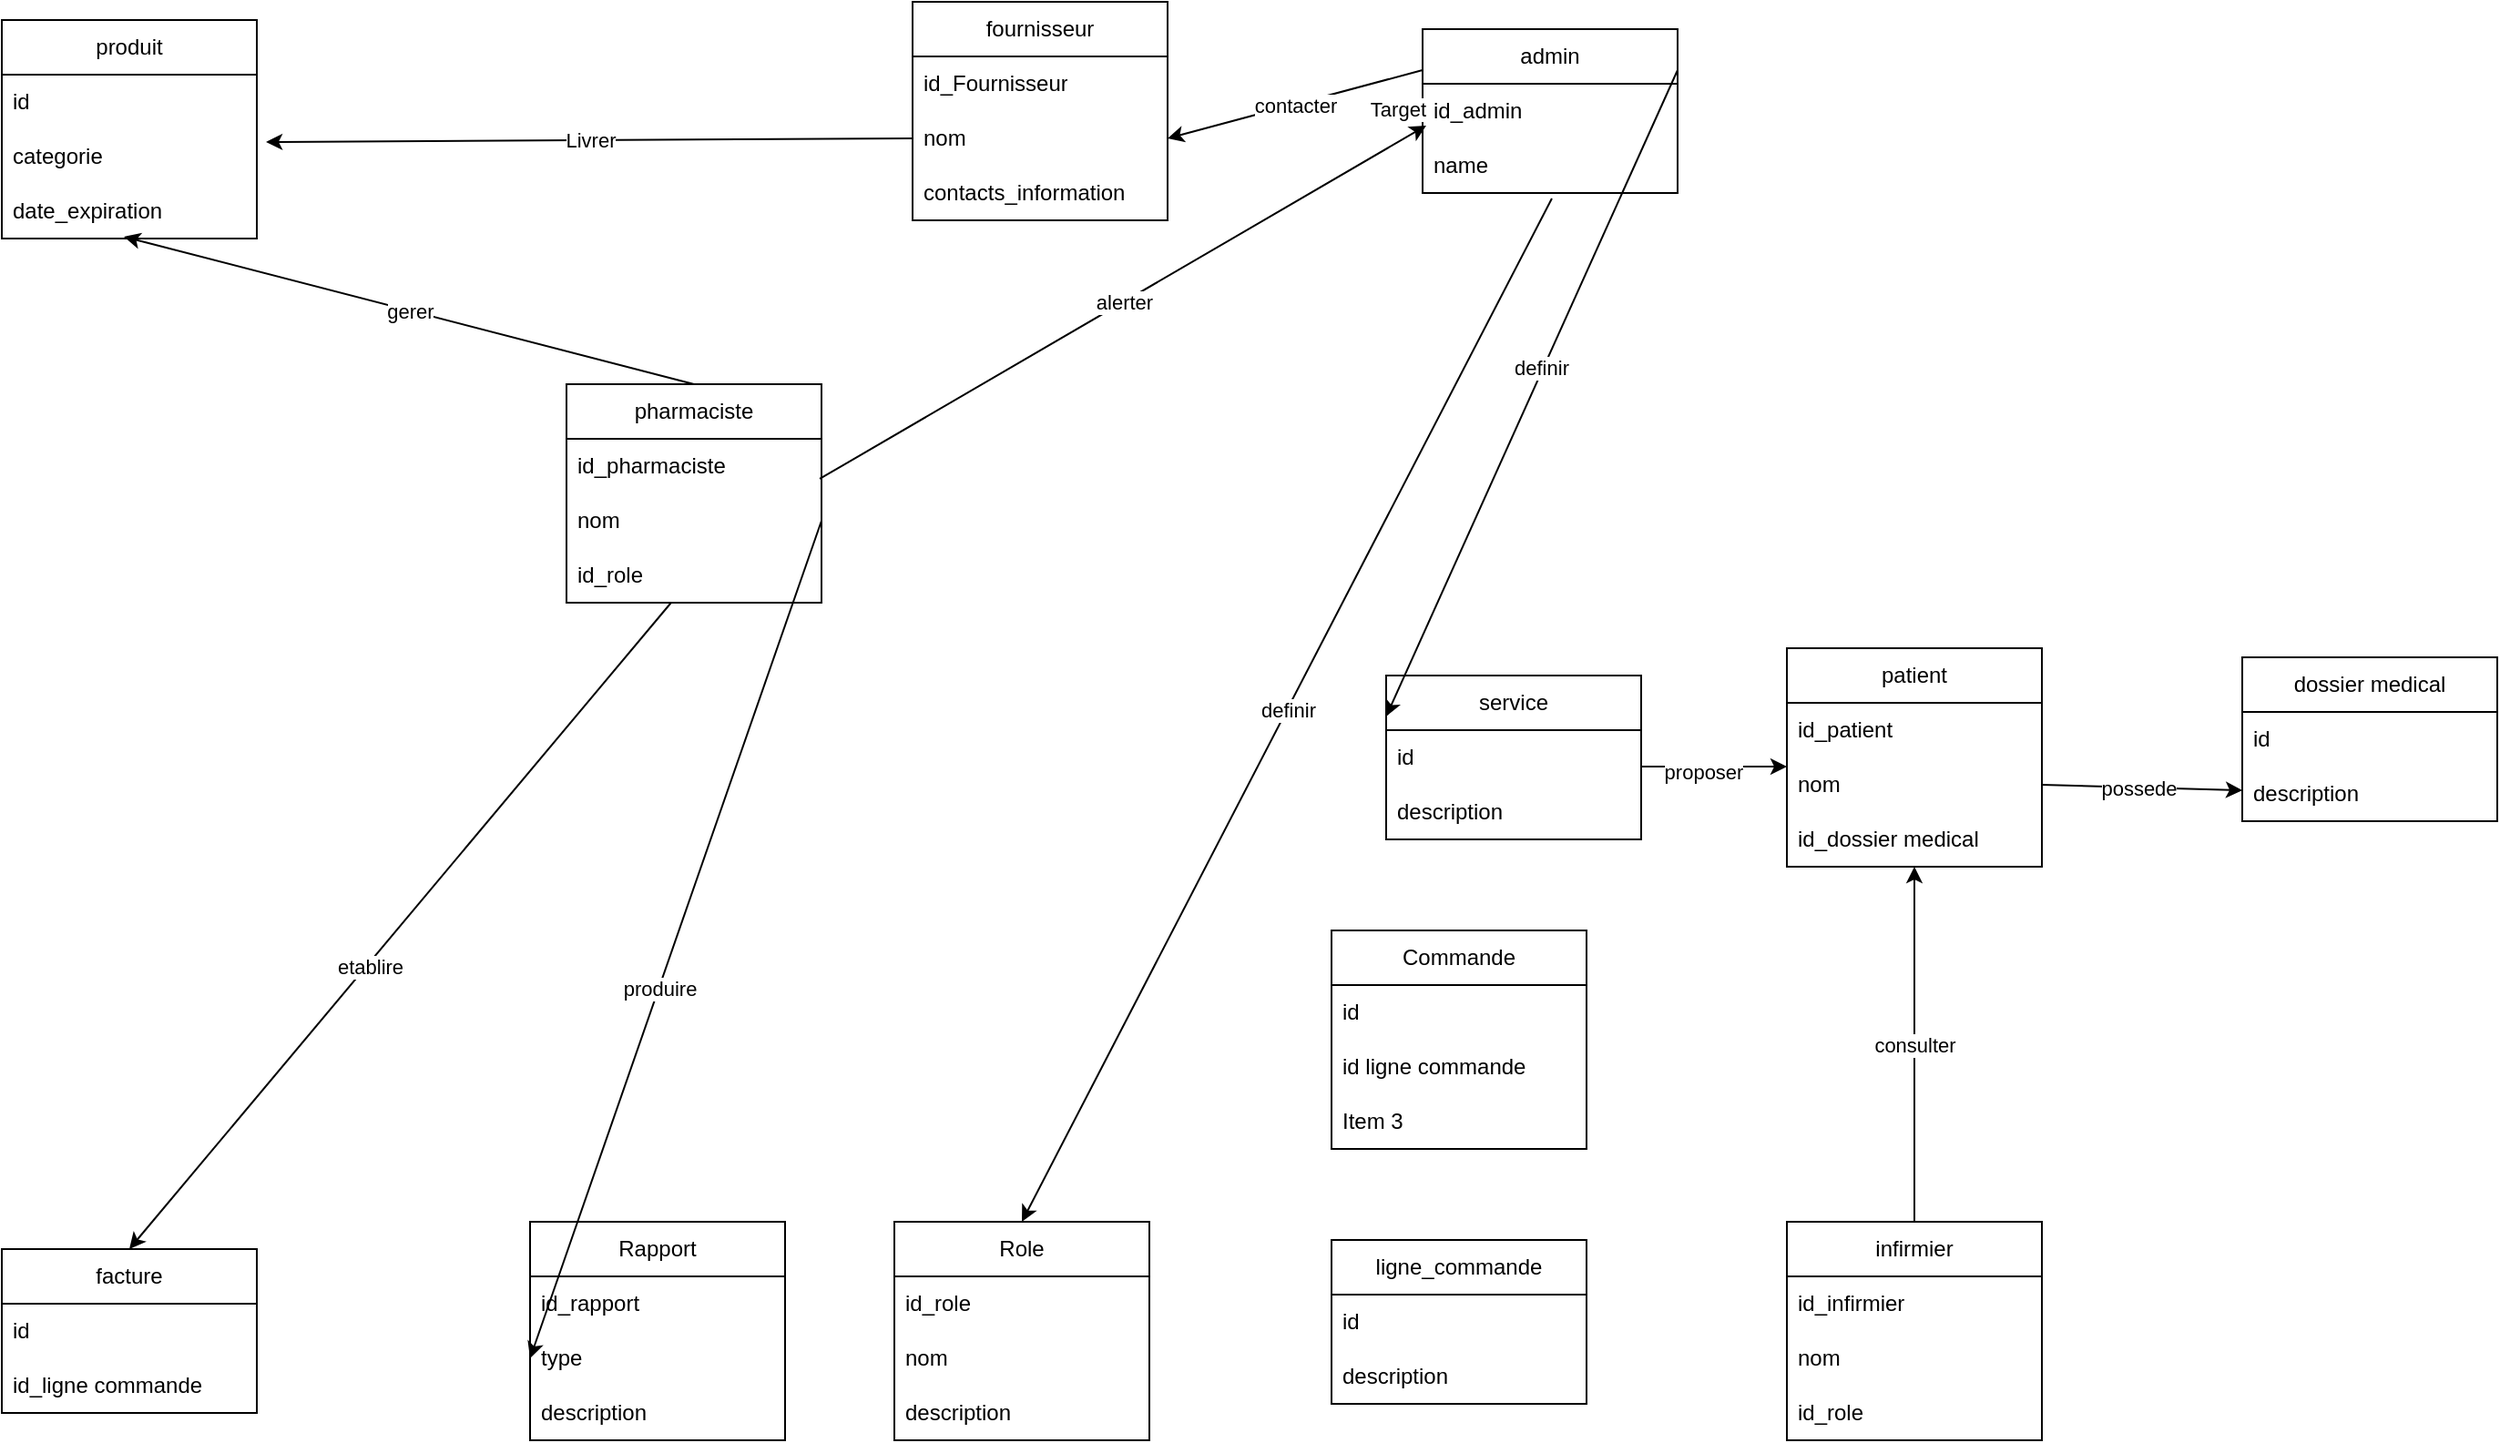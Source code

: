 <mxfile version="22.1.7" type="github" pages="6">
  <diagram id="Pbgte7XbIALms_mjAXuV" name="class Diagram">
    <mxGraphModel dx="881" dy="454" grid="1" gridSize="10" guides="1" tooltips="1" connect="1" arrows="1" fold="1" page="1" pageScale="1" pageWidth="1654" pageHeight="2336" background="none" math="0" shadow="0">
      <root>
        <mxCell id="0" />
        <mxCell id="1" parent="0" />
        <mxCell id="CM4xvpWCL7owjBJGL1Zy-1" value="fournisseur" style="swimlane;fontStyle=0;childLayout=stackLayout;horizontal=1;startSize=30;horizontalStack=0;resizeParent=1;resizeParentMax=0;resizeLast=0;collapsible=1;marginBottom=0;whiteSpace=wrap;html=1;" vertex="1" parent="1">
          <mxGeometry x="510" width="140" height="120" as="geometry" />
        </mxCell>
        <mxCell id="CM4xvpWCL7owjBJGL1Zy-2" value="id_Fournisseur" style="text;strokeColor=none;fillColor=none;align=left;verticalAlign=middle;spacingLeft=4;spacingRight=4;overflow=hidden;points=[[0,0.5],[1,0.5]];portConstraint=eastwest;rotatable=0;whiteSpace=wrap;html=1;" vertex="1" parent="CM4xvpWCL7owjBJGL1Zy-1">
          <mxGeometry y="30" width="140" height="30" as="geometry" />
        </mxCell>
        <mxCell id="CM4xvpWCL7owjBJGL1Zy-3" value="nom" style="text;strokeColor=none;fillColor=none;align=left;verticalAlign=middle;spacingLeft=4;spacingRight=4;overflow=hidden;points=[[0,0.5],[1,0.5]];portConstraint=eastwest;rotatable=0;whiteSpace=wrap;html=1;" vertex="1" parent="CM4xvpWCL7owjBJGL1Zy-1">
          <mxGeometry y="60" width="140" height="30" as="geometry" />
        </mxCell>
        <mxCell id="CM4xvpWCL7owjBJGL1Zy-4" value="contacts_information" style="text;strokeColor=none;fillColor=none;align=left;verticalAlign=middle;spacingLeft=4;spacingRight=4;overflow=hidden;points=[[0,0.5],[1,0.5]];portConstraint=eastwest;rotatable=0;whiteSpace=wrap;html=1;" vertex="1" parent="CM4xvpWCL7owjBJGL1Zy-1">
          <mxGeometry y="90" width="140" height="30" as="geometry" />
        </mxCell>
        <mxCell id="CM4xvpWCL7owjBJGL1Zy-5" value="admin" style="swimlane;fontStyle=0;childLayout=stackLayout;horizontal=1;startSize=30;horizontalStack=0;resizeParent=1;resizeParentMax=0;resizeLast=0;collapsible=1;marginBottom=0;whiteSpace=wrap;html=1;" vertex="1" parent="1">
          <mxGeometry x="790" y="15" width="140" height="90" as="geometry" />
        </mxCell>
        <mxCell id="CM4xvpWCL7owjBJGL1Zy-6" value="id_admin" style="text;strokeColor=none;fillColor=none;align=left;verticalAlign=middle;spacingLeft=4;spacingRight=4;overflow=hidden;points=[[0,0.5],[1,0.5]];portConstraint=eastwest;rotatable=0;whiteSpace=wrap;html=1;" vertex="1" parent="CM4xvpWCL7owjBJGL1Zy-5">
          <mxGeometry y="30" width="140" height="30" as="geometry" />
        </mxCell>
        <mxCell id="CM4xvpWCL7owjBJGL1Zy-7" value="name" style="text;strokeColor=none;fillColor=none;align=left;verticalAlign=middle;spacingLeft=4;spacingRight=4;overflow=hidden;points=[[0,0.5],[1,0.5]];portConstraint=eastwest;rotatable=0;whiteSpace=wrap;html=1;" vertex="1" parent="CM4xvpWCL7owjBJGL1Zy-5">
          <mxGeometry y="60" width="140" height="30" as="geometry" />
        </mxCell>
        <mxCell id="CM4xvpWCL7owjBJGL1Zy-10" value="" style="endArrow=classic;html=1;rounded=0;exitX=0;exitY=0.25;exitDx=0;exitDy=0;entryX=1;entryY=0.5;entryDx=0;entryDy=0;" edge="1" parent="1" source="CM4xvpWCL7owjBJGL1Zy-5" target="CM4xvpWCL7owjBJGL1Zy-3">
          <mxGeometry relative="1" as="geometry">
            <mxPoint x="-10" y="350" as="sourcePoint" />
            <mxPoint x="570" y="220" as="targetPoint" />
          </mxGeometry>
        </mxCell>
        <mxCell id="CM4xvpWCL7owjBJGL1Zy-11" value="contacter" style="edgeLabel;resizable=0;html=1;align=center;verticalAlign=middle;" connectable="0" vertex="1" parent="CM4xvpWCL7owjBJGL1Zy-10">
          <mxGeometry relative="1" as="geometry" />
        </mxCell>
        <mxCell id="CM4xvpWCL7owjBJGL1Zy-14" value="produit" style="swimlane;fontStyle=0;childLayout=stackLayout;horizontal=1;startSize=30;horizontalStack=0;resizeParent=1;resizeParentMax=0;resizeLast=0;collapsible=1;marginBottom=0;whiteSpace=wrap;html=1;" vertex="1" parent="1">
          <mxGeometry x="10" y="10" width="140" height="120" as="geometry" />
        </mxCell>
        <mxCell id="CM4xvpWCL7owjBJGL1Zy-15" value="id" style="text;strokeColor=none;fillColor=none;align=left;verticalAlign=middle;spacingLeft=4;spacingRight=4;overflow=hidden;points=[[0,0.5],[1,0.5]];portConstraint=eastwest;rotatable=0;whiteSpace=wrap;html=1;" vertex="1" parent="CM4xvpWCL7owjBJGL1Zy-14">
          <mxGeometry y="30" width="140" height="30" as="geometry" />
        </mxCell>
        <mxCell id="CM4xvpWCL7owjBJGL1Zy-16" value="categorie" style="text;strokeColor=none;fillColor=none;align=left;verticalAlign=middle;spacingLeft=4;spacingRight=4;overflow=hidden;points=[[0,0.5],[1,0.5]];portConstraint=eastwest;rotatable=0;whiteSpace=wrap;html=1;" vertex="1" parent="CM4xvpWCL7owjBJGL1Zy-14">
          <mxGeometry y="60" width="140" height="30" as="geometry" />
        </mxCell>
        <mxCell id="CM4xvpWCL7owjBJGL1Zy-17" value="date_expiration" style="text;strokeColor=none;fillColor=none;align=left;verticalAlign=middle;spacingLeft=4;spacingRight=4;overflow=hidden;points=[[0,0.5],[1,0.5]];portConstraint=eastwest;rotatable=0;whiteSpace=wrap;html=1;" vertex="1" parent="CM4xvpWCL7owjBJGL1Zy-14">
          <mxGeometry y="90" width="140" height="30" as="geometry" />
        </mxCell>
        <mxCell id="CM4xvpWCL7owjBJGL1Zy-24" value="" style="endArrow=classic;html=1;rounded=0;exitX=0;exitY=0.5;exitDx=0;exitDy=0;entryX=1.036;entryY=0.233;entryDx=0;entryDy=0;entryPerimeter=0;" edge="1" parent="1" source="CM4xvpWCL7owjBJGL1Zy-3" target="CM4xvpWCL7owjBJGL1Zy-16">
          <mxGeometry relative="1" as="geometry">
            <mxPoint x="200" y="200" as="sourcePoint" />
            <mxPoint x="340" y="180" as="targetPoint" />
            <Array as="points" />
          </mxGeometry>
        </mxCell>
        <mxCell id="CM4xvpWCL7owjBJGL1Zy-25" value="Livrer" style="edgeLabel;resizable=0;html=1;align=center;verticalAlign=middle;" connectable="0" vertex="1" parent="CM4xvpWCL7owjBJGL1Zy-24">
          <mxGeometry relative="1" as="geometry" />
        </mxCell>
        <mxCell id="CM4xvpWCL7owjBJGL1Zy-29" value="pharmaciste" style="swimlane;fontStyle=0;childLayout=stackLayout;horizontal=1;startSize=30;horizontalStack=0;resizeParent=1;resizeParentMax=0;resizeLast=0;collapsible=1;marginBottom=0;whiteSpace=wrap;html=1;" vertex="1" parent="1">
          <mxGeometry x="320" y="210" width="140" height="120" as="geometry" />
        </mxCell>
        <mxCell id="CM4xvpWCL7owjBJGL1Zy-30" value="id_pharmaciste" style="text;strokeColor=none;fillColor=none;align=left;verticalAlign=middle;spacingLeft=4;spacingRight=4;overflow=hidden;points=[[0,0.5],[1,0.5]];portConstraint=eastwest;rotatable=0;whiteSpace=wrap;html=1;" vertex="1" parent="CM4xvpWCL7owjBJGL1Zy-29">
          <mxGeometry y="30" width="140" height="30" as="geometry" />
        </mxCell>
        <mxCell id="CM4xvpWCL7owjBJGL1Zy-31" value="nom" style="text;strokeColor=none;fillColor=none;align=left;verticalAlign=middle;spacingLeft=4;spacingRight=4;overflow=hidden;points=[[0,0.5],[1,0.5]];portConstraint=eastwest;rotatable=0;whiteSpace=wrap;html=1;" vertex="1" parent="CM4xvpWCL7owjBJGL1Zy-29">
          <mxGeometry y="60" width="140" height="30" as="geometry" />
        </mxCell>
        <mxCell id="CM4xvpWCL7owjBJGL1Zy-32" value="id_role" style="text;strokeColor=none;fillColor=none;align=left;verticalAlign=middle;spacingLeft=4;spacingRight=4;overflow=hidden;points=[[0,0.5],[1,0.5]];portConstraint=eastwest;rotatable=0;whiteSpace=wrap;html=1;" vertex="1" parent="CM4xvpWCL7owjBJGL1Zy-29">
          <mxGeometry y="90" width="140" height="30" as="geometry" />
        </mxCell>
        <mxCell id="CM4xvpWCL7owjBJGL1Zy-33" value="" style="endArrow=classic;html=1;rounded=0;entryX=0.014;entryY=0.767;entryDx=0;entryDy=0;entryPerimeter=0;exitX=0.993;exitY=0.733;exitDx=0;exitDy=0;exitPerimeter=0;" edge="1" parent="1" source="CM4xvpWCL7owjBJGL1Zy-30" target="CM4xvpWCL7owjBJGL1Zy-6">
          <mxGeometry relative="1" as="geometry">
            <mxPoint x="300" y="470" as="sourcePoint" />
            <mxPoint x="300" y="410" as="targetPoint" />
          </mxGeometry>
        </mxCell>
        <mxCell id="CM4xvpWCL7owjBJGL1Zy-34" value="alerter" style="edgeLabel;resizable=0;html=1;align=center;verticalAlign=middle;" connectable="0" vertex="1" parent="CM4xvpWCL7owjBJGL1Zy-33">
          <mxGeometry relative="1" as="geometry" />
        </mxCell>
        <mxCell id="CM4xvpWCL7owjBJGL1Zy-36" value="Target" style="edgeLabel;resizable=0;html=1;align=right;verticalAlign=bottom;" connectable="0" vertex="1" parent="CM4xvpWCL7owjBJGL1Zy-33">
          <mxGeometry x="1" relative="1" as="geometry" />
        </mxCell>
        <mxCell id="2CPd2Q-jt4-9Ex7QFxHp-1" value="Role" style="swimlane;fontStyle=0;childLayout=stackLayout;horizontal=1;startSize=30;horizontalStack=0;resizeParent=1;resizeParentMax=0;resizeLast=0;collapsible=1;marginBottom=0;whiteSpace=wrap;html=1;" vertex="1" parent="1">
          <mxGeometry x="500" y="670" width="140" height="120" as="geometry" />
        </mxCell>
        <mxCell id="2CPd2Q-jt4-9Ex7QFxHp-2" value="id_role" style="text;strokeColor=none;fillColor=none;align=left;verticalAlign=middle;spacingLeft=4;spacingRight=4;overflow=hidden;points=[[0,0.5],[1,0.5]];portConstraint=eastwest;rotatable=0;whiteSpace=wrap;html=1;" vertex="1" parent="2CPd2Q-jt4-9Ex7QFxHp-1">
          <mxGeometry y="30" width="140" height="30" as="geometry" />
        </mxCell>
        <mxCell id="2CPd2Q-jt4-9Ex7QFxHp-3" value="nom" style="text;strokeColor=none;fillColor=none;align=left;verticalAlign=middle;spacingLeft=4;spacingRight=4;overflow=hidden;points=[[0,0.5],[1,0.5]];portConstraint=eastwest;rotatable=0;whiteSpace=wrap;html=1;" vertex="1" parent="2CPd2Q-jt4-9Ex7QFxHp-1">
          <mxGeometry y="60" width="140" height="30" as="geometry" />
        </mxCell>
        <mxCell id="2CPd2Q-jt4-9Ex7QFxHp-4" value="description" style="text;strokeColor=none;fillColor=none;align=left;verticalAlign=middle;spacingLeft=4;spacingRight=4;overflow=hidden;points=[[0,0.5],[1,0.5]];portConstraint=eastwest;rotatable=0;whiteSpace=wrap;html=1;" vertex="1" parent="2CPd2Q-jt4-9Ex7QFxHp-1">
          <mxGeometry y="90" width="140" height="30" as="geometry" />
        </mxCell>
        <mxCell id="2CPd2Q-jt4-9Ex7QFxHp-5" value="" style="endArrow=classic;html=1;rounded=0;exitX=0.507;exitY=1.1;exitDx=0;exitDy=0;exitPerimeter=0;entryX=0.5;entryY=0;entryDx=0;entryDy=0;" edge="1" parent="1" source="CM4xvpWCL7owjBJGL1Zy-7" target="2CPd2Q-jt4-9Ex7QFxHp-1">
          <mxGeometry relative="1" as="geometry">
            <mxPoint x="50" y="570" as="sourcePoint" />
            <mxPoint x="150" y="570" as="targetPoint" />
          </mxGeometry>
        </mxCell>
        <mxCell id="2CPd2Q-jt4-9Ex7QFxHp-6" value="definir" style="edgeLabel;resizable=0;html=1;align=center;verticalAlign=middle;" connectable="0" vertex="1" parent="2CPd2Q-jt4-9Ex7QFxHp-5">
          <mxGeometry relative="1" as="geometry" />
        </mxCell>
        <mxCell id="2CPd2Q-jt4-9Ex7QFxHp-8" value="" style="endArrow=classic;html=1;rounded=0;entryX=0.479;entryY=0.967;entryDx=0;entryDy=0;entryPerimeter=0;exitX=0.5;exitY=0;exitDx=0;exitDy=0;" edge="1" parent="1" source="CM4xvpWCL7owjBJGL1Zy-29" target="CM4xvpWCL7owjBJGL1Zy-17">
          <mxGeometry relative="1" as="geometry">
            <mxPoint x="340" y="380" as="sourcePoint" />
            <mxPoint x="500" y="380" as="targetPoint" />
          </mxGeometry>
        </mxCell>
        <mxCell id="2CPd2Q-jt4-9Ex7QFxHp-9" value="gerer" style="edgeLabel;resizable=0;html=1;align=center;verticalAlign=middle;" connectable="0" vertex="1" parent="2CPd2Q-jt4-9Ex7QFxHp-8">
          <mxGeometry relative="1" as="geometry" />
        </mxCell>
        <mxCell id="2CPd2Q-jt4-9Ex7QFxHp-13" value="infirmier" style="swimlane;fontStyle=0;childLayout=stackLayout;horizontal=1;startSize=30;horizontalStack=0;resizeParent=1;resizeParentMax=0;resizeLast=0;collapsible=1;marginBottom=0;whiteSpace=wrap;html=1;" vertex="1" parent="1">
          <mxGeometry x="990" y="670" width="140" height="120" as="geometry" />
        </mxCell>
        <mxCell id="2CPd2Q-jt4-9Ex7QFxHp-14" value="id_infirmier" style="text;strokeColor=none;fillColor=none;align=left;verticalAlign=middle;spacingLeft=4;spacingRight=4;overflow=hidden;points=[[0,0.5],[1,0.5]];portConstraint=eastwest;rotatable=0;whiteSpace=wrap;html=1;" vertex="1" parent="2CPd2Q-jt4-9Ex7QFxHp-13">
          <mxGeometry y="30" width="140" height="30" as="geometry" />
        </mxCell>
        <mxCell id="2CPd2Q-jt4-9Ex7QFxHp-15" value="nom" style="text;strokeColor=none;fillColor=none;align=left;verticalAlign=middle;spacingLeft=4;spacingRight=4;overflow=hidden;points=[[0,0.5],[1,0.5]];portConstraint=eastwest;rotatable=0;whiteSpace=wrap;html=1;" vertex="1" parent="2CPd2Q-jt4-9Ex7QFxHp-13">
          <mxGeometry y="60" width="140" height="30" as="geometry" />
        </mxCell>
        <mxCell id="2CPd2Q-jt4-9Ex7QFxHp-16" value="id_role" style="text;strokeColor=none;fillColor=none;align=left;verticalAlign=middle;spacingLeft=4;spacingRight=4;overflow=hidden;points=[[0,0.5],[1,0.5]];portConstraint=eastwest;rotatable=0;whiteSpace=wrap;html=1;" vertex="1" parent="2CPd2Q-jt4-9Ex7QFxHp-13">
          <mxGeometry y="90" width="140" height="30" as="geometry" />
        </mxCell>
        <mxCell id="2CPd2Q-jt4-9Ex7QFxHp-19" value="patient" style="swimlane;fontStyle=0;childLayout=stackLayout;horizontal=1;startSize=30;horizontalStack=0;resizeParent=1;resizeParentMax=0;resizeLast=0;collapsible=1;marginBottom=0;whiteSpace=wrap;html=1;" vertex="1" parent="1">
          <mxGeometry x="990" y="355" width="140" height="120" as="geometry" />
        </mxCell>
        <mxCell id="2CPd2Q-jt4-9Ex7QFxHp-20" value="id_patient" style="text;strokeColor=none;fillColor=none;align=left;verticalAlign=middle;spacingLeft=4;spacingRight=4;overflow=hidden;points=[[0,0.5],[1,0.5]];portConstraint=eastwest;rotatable=0;whiteSpace=wrap;html=1;" vertex="1" parent="2CPd2Q-jt4-9Ex7QFxHp-19">
          <mxGeometry y="30" width="140" height="30" as="geometry" />
        </mxCell>
        <mxCell id="2CPd2Q-jt4-9Ex7QFxHp-21" value="nom" style="text;strokeColor=none;fillColor=none;align=left;verticalAlign=middle;spacingLeft=4;spacingRight=4;overflow=hidden;points=[[0,0.5],[1,0.5]];portConstraint=eastwest;rotatable=0;whiteSpace=wrap;html=1;" vertex="1" parent="2CPd2Q-jt4-9Ex7QFxHp-19">
          <mxGeometry y="60" width="140" height="30" as="geometry" />
        </mxCell>
        <mxCell id="2CPd2Q-jt4-9Ex7QFxHp-22" value="id_dossier medical" style="text;strokeColor=none;fillColor=none;align=left;verticalAlign=middle;spacingLeft=4;spacingRight=4;overflow=hidden;points=[[0,0.5],[1,0.5]];portConstraint=eastwest;rotatable=0;whiteSpace=wrap;html=1;" vertex="1" parent="2CPd2Q-jt4-9Ex7QFxHp-19">
          <mxGeometry y="90" width="140" height="30" as="geometry" />
        </mxCell>
        <mxCell id="2CPd2Q-jt4-9Ex7QFxHp-23" value="" style="endArrow=classic;html=1;rounded=0;exitX=0.5;exitY=0;exitDx=0;exitDy=0;" edge="1" parent="1" source="2CPd2Q-jt4-9Ex7QFxHp-13" target="2CPd2Q-jt4-9Ex7QFxHp-19">
          <mxGeometry relative="1" as="geometry">
            <mxPoint x="890" y="180" as="sourcePoint" />
            <mxPoint x="990" y="180" as="targetPoint" />
          </mxGeometry>
        </mxCell>
        <mxCell id="2CPd2Q-jt4-9Ex7QFxHp-24" value="consulter" style="edgeLabel;resizable=0;html=1;align=center;verticalAlign=middle;" connectable="0" vertex="1" parent="2CPd2Q-jt4-9Ex7QFxHp-23">
          <mxGeometry relative="1" as="geometry" />
        </mxCell>
        <mxCell id="2CPd2Q-jt4-9Ex7QFxHp-25" value="dossier medical" style="swimlane;fontStyle=0;childLayout=stackLayout;horizontal=1;startSize=30;horizontalStack=0;resizeParent=1;resizeParentMax=0;resizeLast=0;collapsible=1;marginBottom=0;whiteSpace=wrap;html=1;" vertex="1" parent="1">
          <mxGeometry x="1240" y="360" width="140" height="90" as="geometry" />
        </mxCell>
        <mxCell id="2CPd2Q-jt4-9Ex7QFxHp-26" value="id" style="text;strokeColor=none;fillColor=none;align=left;verticalAlign=middle;spacingLeft=4;spacingRight=4;overflow=hidden;points=[[0,0.5],[1,0.5]];portConstraint=eastwest;rotatable=0;whiteSpace=wrap;html=1;" vertex="1" parent="2CPd2Q-jt4-9Ex7QFxHp-25">
          <mxGeometry y="30" width="140" height="30" as="geometry" />
        </mxCell>
        <mxCell id="2CPd2Q-jt4-9Ex7QFxHp-27" value="description" style="text;strokeColor=none;fillColor=none;align=left;verticalAlign=middle;spacingLeft=4;spacingRight=4;overflow=hidden;points=[[0,0.5],[1,0.5]];portConstraint=eastwest;rotatable=0;whiteSpace=wrap;html=1;" vertex="1" parent="2CPd2Q-jt4-9Ex7QFxHp-25">
          <mxGeometry y="60" width="140" height="30" as="geometry" />
        </mxCell>
        <mxCell id="2CPd2Q-jt4-9Ex7QFxHp-29" value="" style="endArrow=classic;html=1;rounded=0;exitX=1;exitY=0.5;exitDx=0;exitDy=0;" edge="1" parent="1" source="2CPd2Q-jt4-9Ex7QFxHp-21" target="2CPd2Q-jt4-9Ex7QFxHp-27">
          <mxGeometry width="50" height="50" relative="1" as="geometry">
            <mxPoint x="1310" y="220" as="sourcePoint" />
            <mxPoint x="1360" y="170" as="targetPoint" />
          </mxGeometry>
        </mxCell>
        <mxCell id="2CPd2Q-jt4-9Ex7QFxHp-30" value="possede" style="edgeLabel;html=1;align=center;verticalAlign=middle;resizable=0;points=[];" vertex="1" connectable="0" parent="2CPd2Q-jt4-9Ex7QFxHp-29">
          <mxGeometry x="-0.036" relative="1" as="geometry">
            <mxPoint as="offset" />
          </mxGeometry>
        </mxCell>
        <mxCell id="2CPd2Q-jt4-9Ex7QFxHp-31" value="facture" style="swimlane;fontStyle=0;childLayout=stackLayout;horizontal=1;startSize=30;horizontalStack=0;resizeParent=1;resizeParentMax=0;resizeLast=0;collapsible=1;marginBottom=0;whiteSpace=wrap;html=1;" vertex="1" parent="1">
          <mxGeometry x="10" y="685" width="140" height="90" as="geometry" />
        </mxCell>
        <mxCell id="2CPd2Q-jt4-9Ex7QFxHp-32" value="id" style="text;strokeColor=none;fillColor=none;align=left;verticalAlign=middle;spacingLeft=4;spacingRight=4;overflow=hidden;points=[[0,0.5],[1,0.5]];portConstraint=eastwest;rotatable=0;whiteSpace=wrap;html=1;" vertex="1" parent="2CPd2Q-jt4-9Ex7QFxHp-31">
          <mxGeometry y="30" width="140" height="30" as="geometry" />
        </mxCell>
        <mxCell id="2CPd2Q-jt4-9Ex7QFxHp-33" value="id_ligne commande" style="text;strokeColor=none;fillColor=none;align=left;verticalAlign=middle;spacingLeft=4;spacingRight=4;overflow=hidden;points=[[0,0.5],[1,0.5]];portConstraint=eastwest;rotatable=0;whiteSpace=wrap;html=1;" vertex="1" parent="2CPd2Q-jt4-9Ex7QFxHp-31">
          <mxGeometry y="60" width="140" height="30" as="geometry" />
        </mxCell>
        <mxCell id="2CPd2Q-jt4-9Ex7QFxHp-35" value="" style="endArrow=classic;html=1;rounded=0;entryX=0.5;entryY=0;entryDx=0;entryDy=0;" edge="1" parent="1" source="CM4xvpWCL7owjBJGL1Zy-32" target="2CPd2Q-jt4-9Ex7QFxHp-31">
          <mxGeometry width="50" height="50" relative="1" as="geometry">
            <mxPoint x="340" y="650" as="sourcePoint" />
            <mxPoint x="390" y="600" as="targetPoint" />
          </mxGeometry>
        </mxCell>
        <mxCell id="2CPd2Q-jt4-9Ex7QFxHp-36" value="etablire" style="edgeLabel;html=1;align=center;verticalAlign=middle;resizable=0;points=[];" vertex="1" connectable="0" parent="2CPd2Q-jt4-9Ex7QFxHp-35">
          <mxGeometry x="0.12" y="1" relative="1" as="geometry">
            <mxPoint as="offset" />
          </mxGeometry>
        </mxCell>
        <mxCell id="2CPd2Q-jt4-9Ex7QFxHp-37" value="ligne_commande" style="swimlane;fontStyle=0;childLayout=stackLayout;horizontal=1;startSize=30;horizontalStack=0;resizeParent=1;resizeParentMax=0;resizeLast=0;collapsible=1;marginBottom=0;whiteSpace=wrap;html=1;" vertex="1" parent="1">
          <mxGeometry x="740" y="680" width="140" height="90" as="geometry" />
        </mxCell>
        <mxCell id="2CPd2Q-jt4-9Ex7QFxHp-38" value="id" style="text;strokeColor=none;fillColor=none;align=left;verticalAlign=middle;spacingLeft=4;spacingRight=4;overflow=hidden;points=[[0,0.5],[1,0.5]];portConstraint=eastwest;rotatable=0;whiteSpace=wrap;html=1;" vertex="1" parent="2CPd2Q-jt4-9Ex7QFxHp-37">
          <mxGeometry y="30" width="140" height="30" as="geometry" />
        </mxCell>
        <mxCell id="2CPd2Q-jt4-9Ex7QFxHp-39" value="description" style="text;strokeColor=none;fillColor=none;align=left;verticalAlign=middle;spacingLeft=4;spacingRight=4;overflow=hidden;points=[[0,0.5],[1,0.5]];portConstraint=eastwest;rotatable=0;whiteSpace=wrap;html=1;" vertex="1" parent="2CPd2Q-jt4-9Ex7QFxHp-37">
          <mxGeometry y="60" width="140" height="30" as="geometry" />
        </mxCell>
        <mxCell id="H7WxkA4aupxR2lJj-F4p-1" value="service" style="swimlane;fontStyle=0;childLayout=stackLayout;horizontal=1;startSize=30;horizontalStack=0;resizeParent=1;resizeParentMax=0;resizeLast=0;collapsible=1;marginBottom=0;whiteSpace=wrap;html=1;" vertex="1" parent="1">
          <mxGeometry x="770" y="370" width="140" height="90" as="geometry" />
        </mxCell>
        <mxCell id="H7WxkA4aupxR2lJj-F4p-2" value="id" style="text;strokeColor=none;fillColor=none;align=left;verticalAlign=middle;spacingLeft=4;spacingRight=4;overflow=hidden;points=[[0,0.5],[1,0.5]];portConstraint=eastwest;rotatable=0;whiteSpace=wrap;html=1;" vertex="1" parent="H7WxkA4aupxR2lJj-F4p-1">
          <mxGeometry y="30" width="140" height="30" as="geometry" />
        </mxCell>
        <mxCell id="H7WxkA4aupxR2lJj-F4p-3" value="description" style="text;strokeColor=none;fillColor=none;align=left;verticalAlign=middle;spacingLeft=4;spacingRight=4;overflow=hidden;points=[[0,0.5],[1,0.5]];portConstraint=eastwest;rotatable=0;whiteSpace=wrap;html=1;" vertex="1" parent="H7WxkA4aupxR2lJj-F4p-1">
          <mxGeometry y="60" width="140" height="30" as="geometry" />
        </mxCell>
        <mxCell id="H7WxkA4aupxR2lJj-F4p-5" value="" style="endArrow=classic;html=1;rounded=0;exitX=1;exitY=0.25;exitDx=0;exitDy=0;entryX=0;entryY=0.25;entryDx=0;entryDy=0;" edge="1" parent="1" source="CM4xvpWCL7owjBJGL1Zy-5" target="H7WxkA4aupxR2lJj-F4p-1">
          <mxGeometry width="50" height="50" relative="1" as="geometry">
            <mxPoint x="710" y="460" as="sourcePoint" />
            <mxPoint x="760" y="410" as="targetPoint" />
          </mxGeometry>
        </mxCell>
        <mxCell id="H7WxkA4aupxR2lJj-F4p-6" value="definir" style="edgeLabel;html=1;align=center;verticalAlign=middle;resizable=0;points=[];" vertex="1" connectable="0" parent="H7WxkA4aupxR2lJj-F4p-5">
          <mxGeometry x="-0.083" y="-2" relative="1" as="geometry">
            <mxPoint y="1" as="offset" />
          </mxGeometry>
        </mxCell>
        <mxCell id="H7WxkA4aupxR2lJj-F4p-7" value="" style="endArrow=classic;html=1;rounded=0;entryX=0;entryY=0.167;entryDx=0;entryDy=0;entryPerimeter=0;" edge="1" parent="1" target="2CPd2Q-jt4-9Ex7QFxHp-21">
          <mxGeometry width="50" height="50" relative="1" as="geometry">
            <mxPoint x="910" y="420" as="sourcePoint" />
            <mxPoint x="1170" y="310" as="targetPoint" />
          </mxGeometry>
        </mxCell>
        <mxCell id="H7WxkA4aupxR2lJj-F4p-8" value="proposer" style="edgeLabel;html=1;align=center;verticalAlign=middle;resizable=0;points=[];" vertex="1" connectable="0" parent="H7WxkA4aupxR2lJj-F4p-7">
          <mxGeometry x="-0.151" y="-3" relative="1" as="geometry">
            <mxPoint as="offset" />
          </mxGeometry>
        </mxCell>
        <mxCell id="H7WxkA4aupxR2lJj-F4p-9" value="Rapport" style="swimlane;fontStyle=0;childLayout=stackLayout;horizontal=1;startSize=30;horizontalStack=0;resizeParent=1;resizeParentMax=0;resizeLast=0;collapsible=1;marginBottom=0;whiteSpace=wrap;html=1;" vertex="1" parent="1">
          <mxGeometry x="300" y="670" width="140" height="120" as="geometry" />
        </mxCell>
        <mxCell id="H7WxkA4aupxR2lJj-F4p-10" value="id_rapport" style="text;strokeColor=none;fillColor=none;align=left;verticalAlign=middle;spacingLeft=4;spacingRight=4;overflow=hidden;points=[[0,0.5],[1,0.5]];portConstraint=eastwest;rotatable=0;whiteSpace=wrap;html=1;" vertex="1" parent="H7WxkA4aupxR2lJj-F4p-9">
          <mxGeometry y="30" width="140" height="30" as="geometry" />
        </mxCell>
        <mxCell id="H7WxkA4aupxR2lJj-F4p-11" value="type" style="text;strokeColor=none;fillColor=none;align=left;verticalAlign=middle;spacingLeft=4;spacingRight=4;overflow=hidden;points=[[0,0.5],[1,0.5]];portConstraint=eastwest;rotatable=0;whiteSpace=wrap;html=1;" vertex="1" parent="H7WxkA4aupxR2lJj-F4p-9">
          <mxGeometry y="60" width="140" height="30" as="geometry" />
        </mxCell>
        <mxCell id="H7WxkA4aupxR2lJj-F4p-12" value="description" style="text;strokeColor=none;fillColor=none;align=left;verticalAlign=middle;spacingLeft=4;spacingRight=4;overflow=hidden;points=[[0,0.5],[1,0.5]];portConstraint=eastwest;rotatable=0;whiteSpace=wrap;html=1;" vertex="1" parent="H7WxkA4aupxR2lJj-F4p-9">
          <mxGeometry y="90" width="140" height="30" as="geometry" />
        </mxCell>
        <mxCell id="H7WxkA4aupxR2lJj-F4p-13" value="" style="endArrow=classic;html=1;rounded=0;exitX=1;exitY=0.5;exitDx=0;exitDy=0;entryX=0;entryY=0.5;entryDx=0;entryDy=0;" edge="1" parent="1" source="CM4xvpWCL7owjBJGL1Zy-31" target="H7WxkA4aupxR2lJj-F4p-11">
          <mxGeometry width="50" height="50" relative="1" as="geometry">
            <mxPoint x="600" y="550" as="sourcePoint" />
            <mxPoint x="650" y="500" as="targetPoint" />
          </mxGeometry>
        </mxCell>
        <mxCell id="H7WxkA4aupxR2lJj-F4p-14" value="produire" style="edgeLabel;html=1;align=center;verticalAlign=middle;resizable=0;points=[];" vertex="1" connectable="0" parent="H7WxkA4aupxR2lJj-F4p-13">
          <mxGeometry x="0.114" relative="1" as="geometry">
            <mxPoint as="offset" />
          </mxGeometry>
        </mxCell>
        <mxCell id="H7WxkA4aupxR2lJj-F4p-15" value="Commande" style="swimlane;fontStyle=0;childLayout=stackLayout;horizontal=1;startSize=30;horizontalStack=0;resizeParent=1;resizeParentMax=0;resizeLast=0;collapsible=1;marginBottom=0;whiteSpace=wrap;html=1;" vertex="1" parent="1">
          <mxGeometry x="740" y="510" width="140" height="120" as="geometry" />
        </mxCell>
        <mxCell id="H7WxkA4aupxR2lJj-F4p-16" value="id" style="text;strokeColor=none;fillColor=none;align=left;verticalAlign=middle;spacingLeft=4;spacingRight=4;overflow=hidden;points=[[0,0.5],[1,0.5]];portConstraint=eastwest;rotatable=0;whiteSpace=wrap;html=1;" vertex="1" parent="H7WxkA4aupxR2lJj-F4p-15">
          <mxGeometry y="30" width="140" height="30" as="geometry" />
        </mxCell>
        <mxCell id="H7WxkA4aupxR2lJj-F4p-17" value="id ligne commande" style="text;strokeColor=none;fillColor=none;align=left;verticalAlign=middle;spacingLeft=4;spacingRight=4;overflow=hidden;points=[[0,0.5],[1,0.5]];portConstraint=eastwest;rotatable=0;whiteSpace=wrap;html=1;" vertex="1" parent="H7WxkA4aupxR2lJj-F4p-15">
          <mxGeometry y="60" width="140" height="30" as="geometry" />
        </mxCell>
        <mxCell id="H7WxkA4aupxR2lJj-F4p-18" value="Item 3" style="text;strokeColor=none;fillColor=none;align=left;verticalAlign=middle;spacingLeft=4;spacingRight=4;overflow=hidden;points=[[0,0.5],[1,0.5]];portConstraint=eastwest;rotatable=0;whiteSpace=wrap;html=1;" vertex="1" parent="H7WxkA4aupxR2lJj-F4p-15">
          <mxGeometry y="90" width="140" height="30" as="geometry" />
        </mxCell>
      </root>
    </mxGraphModel>
  </diagram>
  <diagram id="kocuUnIlpAEBReLo1fka" name="Use case for user connexion">
    <mxGraphModel dx="881" dy="1623" grid="1" gridSize="10" guides="1" tooltips="1" connect="1" arrows="1" fold="1" page="1" pageScale="1" pageWidth="827" pageHeight="1169" math="0" shadow="0">
      <root>
        <mxCell id="0" />
        <mxCell id="1" parent="0" />
        <mxCell id="_WICiC_Q5uXJTti4_uM4-1" value="User" style="shape=umlActor;verticalLabelPosition=bottom;verticalAlign=top;html=1;strokeColor=default;align=center;fontFamily=Helvetica;fontSize=12;fontColor=default;fillColor=default;" parent="1" vertex="1">
          <mxGeometry x="10" y="-1000" width="60" height="100" as="geometry" />
        </mxCell>
        <mxCell id="_WICiC_Q5uXJTti4_uM4-3" value="&lt;br&gt;&lt;br&gt;Creer un compte" style="ellipse;whiteSpace=wrap;html=1;strokeColor=default;align=center;verticalAlign=top;fontFamily=Helvetica;fontSize=12;fontColor=default;fillColor=default;" parent="1" vertex="1">
          <mxGeometry x="140" y="-1120" width="120" height="80" as="geometry" />
        </mxCell>
        <mxCell id="_WICiC_Q5uXJTti4_uM4-4" value="&lt;br&gt;&lt;br&gt;se connecter" style="ellipse;whiteSpace=wrap;html=1;strokeColor=default;align=center;verticalAlign=top;fontFamily=Helvetica;fontSize=12;fontColor=default;fillColor=default;" parent="1" vertex="1">
          <mxGeometry x="210" y="-980" width="120" height="80" as="geometry" />
        </mxCell>
        <mxCell id="_WICiC_Q5uXJTti4_uM4-5" value="&lt;br&gt;&lt;br&gt;s&#39;authentifier" style="ellipse;whiteSpace=wrap;html=1;strokeColor=default;align=center;verticalAlign=top;fontFamily=Helvetica;fontSize=12;fontColor=default;fillColor=default;" parent="1" vertex="1">
          <mxGeometry x="420" y="-980" width="120" height="80" as="geometry" />
        </mxCell>
        <mxCell id="_WICiC_Q5uXJTti4_uM4-6" value="&lt;br&gt;&lt;br&gt;renitialiser so mot de passe" style="ellipse;whiteSpace=wrap;html=1;strokeColor=default;align=center;verticalAlign=top;fontFamily=Helvetica;fontSize=12;fontColor=default;fillColor=default;" parent="1" vertex="1">
          <mxGeometry x="660" y="-920" width="120" height="80" as="geometry" />
        </mxCell>
        <mxCell id="_WICiC_Q5uXJTti4_uM4-7" value="" style="endArrow=none;dashed=1;html=1;dashPattern=1 3;strokeWidth=2;rounded=0;fontFamily=Helvetica;fontSize=12;fontColor=default;entryX=0;entryY=0.5;entryDx=0;entryDy=0;exitX=1;exitY=0.5;exitDx=0;exitDy=0;" parent="1" source="_WICiC_Q5uXJTti4_uM4-5" target="_WICiC_Q5uXJTti4_uM4-6" edge="1">
          <mxGeometry width="50" height="50" relative="1" as="geometry">
            <mxPoint x="520" y="-949" as="sourcePoint" />
            <mxPoint x="612.04" y="-951" as="targetPoint" />
          </mxGeometry>
        </mxCell>
        <mxCell id="_WICiC_Q5uXJTti4_uM4-8" value="" style="endArrow=none;dashed=1;html=1;dashPattern=1 3;strokeWidth=2;rounded=0;fontFamily=Helvetica;fontSize=12;fontColor=default;entryX=0;entryY=0.5;entryDx=0;entryDy=0;exitX=1;exitY=0.5;exitDx=0;exitDy=0;" parent="1" source="_WICiC_Q5uXJTti4_uM4-4" target="_WICiC_Q5uXJTti4_uM4-5" edge="1">
          <mxGeometry width="50" height="50" relative="1" as="geometry">
            <mxPoint x="330" y="-960" as="sourcePoint" />
            <mxPoint x="380" y="-1010" as="targetPoint" />
          </mxGeometry>
        </mxCell>
        <mxCell id="_WICiC_Q5uXJTti4_uM4-11" value="&lt;br&gt;Entrer le mot de passe" style="ellipse;whiteSpace=wrap;html=1;strokeColor=default;align=center;verticalAlign=top;fontFamily=Helvetica;fontSize=12;fontColor=default;fillColor=default;" parent="1" vertex="1">
          <mxGeometry x="610" y="-1150" width="120" height="70" as="geometry" />
        </mxCell>
        <mxCell id="_WICiC_Q5uXJTti4_uM4-12" value="&lt;br&gt;Entrer le nom d&#39;utilisateur" style="ellipse;whiteSpace=wrap;html=1;strokeColor=default;align=center;verticalAlign=top;fontFamily=Helvetica;fontSize=12;fontColor=default;fillColor=default;" parent="1" vertex="1">
          <mxGeometry x="600" y="-1030" width="120" height="70" as="geometry" />
        </mxCell>
        <mxCell id="_WICiC_Q5uXJTti4_uM4-13" value="&lt;br&gt;via l&#39;application avec son e-mail" style="ellipse;whiteSpace=wrap;html=1;strokeColor=default;align=center;verticalAlign=top;fontFamily=Helvetica;fontSize=12;fontColor=default;fillColor=default;" parent="1" vertex="1">
          <mxGeometry x="350" y="-1169" width="120" height="80" as="geometry" />
        </mxCell>
        <mxCell id="_WICiC_Q5uXJTti4_uM4-14" value="&lt;br&gt;via son compte google, ou les reseaux sociaux" style="ellipse;whiteSpace=wrap;html=1;strokeColor=default;align=center;verticalAlign=top;fontFamily=Helvetica;fontSize=12;fontColor=default;fillColor=default;" parent="1" vertex="1">
          <mxGeometry x="354" y="-1080" width="120" height="80" as="geometry" />
        </mxCell>
        <mxCell id="_WICiC_Q5uXJTti4_uM4-15" value="include" style="text;html=1;strokeColor=none;fillColor=none;align=center;verticalAlign=middle;whiteSpace=wrap;rounded=0;fontSize=12;fontFamily=Helvetica;fontColor=default;" parent="1" vertex="1">
          <mxGeometry x="354" y="-965" width="60" height="30" as="geometry" />
        </mxCell>
        <mxCell id="_WICiC_Q5uXJTti4_uM4-16" value="extend" style="text;html=1;strokeColor=none;fillColor=none;align=center;verticalAlign=middle;whiteSpace=wrap;rounded=0;fontSize=12;fontFamily=Helvetica;fontColor=default;" parent="1" vertex="1">
          <mxGeometry x="580" y="-935" width="60" height="30" as="geometry" />
        </mxCell>
        <mxCell id="_WICiC_Q5uXJTti4_uM4-18" value="" style="endArrow=none;html=1;rounded=0;fontFamily=Helvetica;fontSize=12;fontColor=default;exitX=0.5;exitY=0.5;exitDx=0;exitDy=0;exitPerimeter=0;entryX=0;entryY=0.5;entryDx=0;entryDy=0;" parent="1" source="_WICiC_Q5uXJTti4_uM4-1" target="_WICiC_Q5uXJTti4_uM4-4" edge="1">
          <mxGeometry width="50" height="50" relative="1" as="geometry">
            <mxPoint x="90" y="-940" as="sourcePoint" />
            <mxPoint x="140" y="-990" as="targetPoint" />
          </mxGeometry>
        </mxCell>
        <mxCell id="_WICiC_Q5uXJTti4_uM4-19" value="" style="endArrow=none;html=1;rounded=0;fontFamily=Helvetica;fontSize=12;fontColor=default;exitX=0.5;exitY=0.5;exitDx=0;exitDy=0;exitPerimeter=0;entryX=0;entryY=0.5;entryDx=0;entryDy=0;" parent="1" source="_WICiC_Q5uXJTti4_uM4-1" target="_WICiC_Q5uXJTti4_uM4-3" edge="1">
          <mxGeometry width="50" height="50" relative="1" as="geometry">
            <mxPoint x="90" y="-950" as="sourcePoint" />
            <mxPoint x="140" y="-1000" as="targetPoint" />
          </mxGeometry>
        </mxCell>
        <mxCell id="_WICiC_Q5uXJTti4_uM4-20" value="" style="endArrow=classic;html=1;rounded=0;fontFamily=Helvetica;fontSize=12;fontColor=default;exitX=0;exitY=1;exitDx=0;exitDy=0;entryX=0.5;entryY=0;entryDx=0;entryDy=0;" parent="1" source="_WICiC_Q5uXJTti4_uM4-11" target="_WICiC_Q5uXJTti4_uM4-5" edge="1">
          <mxGeometry width="50" height="50" relative="1" as="geometry">
            <mxPoint x="520" y="-980" as="sourcePoint" />
            <mxPoint x="570" y="-1030" as="targetPoint" />
          </mxGeometry>
        </mxCell>
        <mxCell id="_WICiC_Q5uXJTti4_uM4-21" value="" style="endArrow=classic;html=1;rounded=0;fontFamily=Helvetica;fontSize=12;fontColor=default;exitX=0.008;exitY=0.638;exitDx=0;exitDy=0;exitPerimeter=0;" parent="1" source="_WICiC_Q5uXJTti4_uM4-12" edge="1">
          <mxGeometry width="50" height="50" relative="1" as="geometry">
            <mxPoint x="550" y="-960" as="sourcePoint" />
            <mxPoint x="520" y="-970" as="targetPoint" />
          </mxGeometry>
        </mxCell>
        <mxCell id="_WICiC_Q5uXJTti4_uM4-23" value="" style="endArrow=classic;html=1;rounded=0;fontFamily=Helvetica;fontSize=12;fontColor=default;entryX=1;entryY=1;entryDx=0;entryDy=0;exitX=0;exitY=0.5;exitDx=0;exitDy=0;" parent="1" source="_WICiC_Q5uXJTti4_uM4-14" target="_WICiC_Q5uXJTti4_uM4-3" edge="1">
          <mxGeometry width="50" height="50" relative="1" as="geometry">
            <mxPoint x="270" y="-1000" as="sourcePoint" />
            <mxPoint x="320" y="-1050" as="targetPoint" />
          </mxGeometry>
        </mxCell>
        <mxCell id="_WICiC_Q5uXJTti4_uM4-24" value="" style="endArrow=classic;html=1;rounded=0;fontFamily=Helvetica;fontSize=12;fontColor=default;exitX=0;exitY=0.5;exitDx=0;exitDy=0;entryX=1;entryY=0.5;entryDx=0;entryDy=0;" parent="1" source="_WICiC_Q5uXJTti4_uM4-13" target="_WICiC_Q5uXJTti4_uM4-3" edge="1">
          <mxGeometry width="50" height="50" relative="1" as="geometry">
            <mxPoint x="260" y="-1100" as="sourcePoint" />
            <mxPoint x="310" y="-1150" as="targetPoint" />
          </mxGeometry>
        </mxCell>
        <mxCell id="_WICiC_Q5uXJTti4_uM4-25" value="&lt;br&gt;&lt;br&gt;Gestion du profil" style="ellipse;whiteSpace=wrap;html=1;strokeColor=default;align=center;verticalAlign=top;fontFamily=Helvetica;fontSize=12;fontColor=default;fillColor=default;" parent="1" vertex="1">
          <mxGeometry x="210" y="-860" width="120" height="80" as="geometry" />
        </mxCell>
        <mxCell id="_WICiC_Q5uXJTti4_uM4-26" style="edgeStyle=orthogonalEdgeStyle;rounded=0;orthogonalLoop=1;jettySize=auto;html=1;exitX=0.5;exitY=1;exitDx=0;exitDy=0;fontFamily=Helvetica;fontSize=12;fontColor=default;" parent="1" source="_WICiC_Q5uXJTti4_uM4-25" target="_WICiC_Q5uXJTti4_uM4-25" edge="1">
          <mxGeometry relative="1" as="geometry" />
        </mxCell>
        <mxCell id="_WICiC_Q5uXJTti4_uM4-27" value="&lt;br&gt;Editer" style="ellipse;whiteSpace=wrap;html=1;strokeColor=default;align=center;verticalAlign=top;fontFamily=Helvetica;fontSize=12;fontColor=default;fillColor=default;" parent="1" vertex="1">
          <mxGeometry x="380" y="-890" width="120" height="50" as="geometry" />
        </mxCell>
        <mxCell id="_WICiC_Q5uXJTti4_uM4-28" value="&lt;br&gt;Creer" style="ellipse;whiteSpace=wrap;html=1;strokeColor=default;align=center;verticalAlign=top;fontFamily=Helvetica;fontSize=12;fontColor=default;fillColor=default;" parent="1" vertex="1">
          <mxGeometry x="400" y="-830" width="120" height="50" as="geometry" />
        </mxCell>
        <mxCell id="_WICiC_Q5uXJTti4_uM4-29" value="&lt;br&gt;Supprimer" style="ellipse;whiteSpace=wrap;html=1;strokeColor=default;align=center;verticalAlign=top;fontFamily=Helvetica;fontSize=12;fontColor=default;fillColor=default;" parent="1" vertex="1">
          <mxGeometry x="390" y="-770" width="120" height="50" as="geometry" />
        </mxCell>
        <mxCell id="_WICiC_Q5uXJTti4_uM4-30" value="" style="endArrow=classic;html=1;rounded=0;fontFamily=Helvetica;fontSize=12;fontColor=default;entryX=1;entryY=0;entryDx=0;entryDy=0;exitX=0;exitY=0.5;exitDx=0;exitDy=0;" parent="1" source="_WICiC_Q5uXJTti4_uM4-27" target="_WICiC_Q5uXJTti4_uM4-25" edge="1">
          <mxGeometry width="50" height="50" relative="1" as="geometry">
            <mxPoint x="300" y="-810" as="sourcePoint" />
            <mxPoint x="350" y="-860" as="targetPoint" />
          </mxGeometry>
        </mxCell>
        <mxCell id="_WICiC_Q5uXJTti4_uM4-31" value="" style="endArrow=classic;html=1;rounded=0;fontFamily=Helvetica;fontSize=12;fontColor=default;entryX=1;entryY=0.5;entryDx=0;entryDy=0;exitX=0;exitY=0.5;exitDx=0;exitDy=0;" parent="1" source="_WICiC_Q5uXJTti4_uM4-28" target="_WICiC_Q5uXJTti4_uM4-25" edge="1">
          <mxGeometry width="50" height="50" relative="1" as="geometry">
            <mxPoint x="290" y="-680" as="sourcePoint" />
            <mxPoint x="340" y="-730" as="targetPoint" />
          </mxGeometry>
        </mxCell>
        <mxCell id="_WICiC_Q5uXJTti4_uM4-32" value="" style="endArrow=classic;html=1;rounded=0;fontFamily=Helvetica;fontSize=12;fontColor=default;exitX=0.058;exitY=0.68;exitDx=0;exitDy=0;exitPerimeter=0;" parent="1" source="_WICiC_Q5uXJTti4_uM4-29" edge="1">
          <mxGeometry width="50" height="50" relative="1" as="geometry">
            <mxPoint x="260" y="-740" as="sourcePoint" />
            <mxPoint x="310" y="-790" as="targetPoint" />
          </mxGeometry>
        </mxCell>
        <mxCell id="_WICiC_Q5uXJTti4_uM4-33" value="" style="endArrow=none;html=1;rounded=0;fontFamily=Helvetica;fontSize=12;fontColor=default;entryX=0.55;entryY=0.62;entryDx=0;entryDy=0;entryPerimeter=0;exitX=-0.033;exitY=0.4;exitDx=0;exitDy=0;exitPerimeter=0;" parent="1" source="_WICiC_Q5uXJTti4_uM4-25" target="_WICiC_Q5uXJTti4_uM4-1" edge="1">
          <mxGeometry width="50" height="50" relative="1" as="geometry">
            <mxPoint x="70" y="-810" as="sourcePoint" />
            <mxPoint x="120" y="-860" as="targetPoint" />
          </mxGeometry>
        </mxCell>
        <mxCell id="_WICiC_Q5uXJTti4_uM4-34" value="Proprietaire&lt;br&gt;" style="shape=umlActor;verticalLabelPosition=bottom;verticalAlign=top;html=1;strokeColor=default;align=center;fontFamily=Helvetica;fontSize=12;fontColor=default;fillColor=default;" parent="1" vertex="1">
          <mxGeometry x="10" y="-670" width="60" height="100" as="geometry" />
        </mxCell>
        <mxCell id="_WICiC_Q5uXJTti4_uM4-36" value="&lt;br&gt;Attribution des roles aux user" style="ellipse;whiteSpace=wrap;html=1;strokeColor=default;align=center;verticalAlign=top;fontFamily=Helvetica;fontSize=12;fontColor=default;fillColor=default;" parent="1" vertex="1">
          <mxGeometry x="250" y="-664" width="120" height="80" as="geometry" />
        </mxCell>
        <mxCell id="_WICiC_Q5uXJTti4_uM4-37" value="" style="endArrow=none;html=1;rounded=0;fontFamily=Helvetica;fontSize=12;fontColor=default;exitX=0.5;exitY=0.5;exitDx=0;exitDy=0;exitPerimeter=0;entryX=0;entryY=0.5;entryDx=0;entryDy=0;" parent="1" source="_WICiC_Q5uXJTti4_uM4-34" target="_WICiC_Q5uXJTti4_uM4-36" edge="1">
          <mxGeometry width="50" height="50" relative="1" as="geometry">
            <mxPoint x="110" y="-600" as="sourcePoint" />
            <mxPoint x="160" y="-650" as="targetPoint" />
          </mxGeometry>
        </mxCell>
        <mxCell id="_WICiC_Q5uXJTti4_uM4-38" value="" style="endArrow=classic;html=1;rounded=0;fontFamily=Helvetica;fontSize=12;fontColor=default;entryX=0.5;entryY=0.5;entryDx=0;entryDy=0;entryPerimeter=0;" parent="1" source="_WICiC_Q5uXJTti4_uM4-34" target="_WICiC_Q5uXJTti4_uM4-1" edge="1">
          <mxGeometry width="50" height="50" relative="1" as="geometry">
            <mxPoint y="-710" as="sourcePoint" />
            <mxPoint x="50" y="-760" as="targetPoint" />
          </mxGeometry>
        </mxCell>
      </root>
    </mxGraphModel>
  </diagram>
  <diagram id="OT2zvVP3epW4rCsqWQVs" name="use case for gestion">
    <mxGraphModel dx="880" dy="454" grid="1" gridSize="10" guides="1" tooltips="1" connect="1" arrows="1" fold="1" page="1" pageScale="1" pageWidth="827" pageHeight="1169" math="0" shadow="0">
      <root>
        <mxCell id="0" />
        <mxCell id="1" parent="0" />
        <object label="Admin" id="gLAeYX5atMjUfrJjG3_i-1">
          <mxCell style="shape=umlActor;verticalLabelPosition=bottom;verticalAlign=top;html=1;outlineConnect=0;" vertex="1" parent="1">
            <mxGeometry x="20" y="80" width="30" height="60" as="geometry" />
          </mxCell>
        </object>
        <mxCell id="gLAeYX5atMjUfrJjG3_i-2" value="Creer les services" style="ellipse;whiteSpace=wrap;html=1;" vertex="1" parent="1">
          <mxGeometry x="90" y="10" width="120" height="80" as="geometry" />
        </mxCell>
        <mxCell id="gLAeYX5atMjUfrJjG3_i-3" value="" style="endArrow=none;html=1;rounded=0;exitX=0.5;exitY=0.5;exitDx=0;exitDy=0;exitPerimeter=0;entryX=0;entryY=0.5;entryDx=0;entryDy=0;" edge="1" parent="1" source="gLAeYX5atMjUfrJjG3_i-1" target="gLAeYX5atMjUfrJjG3_i-2">
          <mxGeometry width="50" height="50" relative="1" as="geometry">
            <mxPoint x="180" y="240" as="sourcePoint" />
            <mxPoint x="230" y="190" as="targetPoint" />
          </mxGeometry>
        </mxCell>
        <mxCell id="gLAeYX5atMjUfrJjG3_i-12" value="Creer le/les fournisseur" style="ellipse;whiteSpace=wrap;html=1;" vertex="1" parent="1">
          <mxGeometry x="170" y="110" width="120" height="80" as="geometry" />
        </mxCell>
        <mxCell id="gLAeYX5atMjUfrJjG3_i-13" value="" style="endArrow=none;html=1;rounded=0;exitX=0.5;exitY=0.5;exitDx=0;exitDy=0;exitPerimeter=0;entryX=0;entryY=0.5;entryDx=0;entryDy=0;" edge="1" parent="1" source="gLAeYX5atMjUfrJjG3_i-1" target="gLAeYX5atMjUfrJjG3_i-12">
          <mxGeometry width="50" height="50" relative="1" as="geometry">
            <mxPoint x="80" y="250" as="sourcePoint" />
            <mxPoint x="130" y="200" as="targetPoint" />
          </mxGeometry>
        </mxCell>
        <mxCell id="5AKPy6rDuyVdprcWqUsF-1" value="pharmacist" style="shape=umlActor;verticalLabelPosition=bottom;verticalAlign=top;html=1;outlineConnect=0;" vertex="1" parent="1">
          <mxGeometry x="20" y="300" width="30" height="60" as="geometry" />
        </mxCell>
        <mxCell id="5AKPy6rDuyVdprcWqUsF-3" value="Gestion des stocks de produit" style="ellipse;whiteSpace=wrap;html=1;" vertex="1" parent="1">
          <mxGeometry x="170" y="230" width="120" height="80" as="geometry" />
        </mxCell>
        <mxCell id="5AKPy6rDuyVdprcWqUsF-4" value="" style="endArrow=none;html=1;rounded=0;exitX=0.5;exitY=0.5;exitDx=0;exitDy=0;exitPerimeter=0;entryX=0;entryY=0.5;entryDx=0;entryDy=0;" edge="1" parent="1" source="5AKPy6rDuyVdprcWqUsF-1" target="5AKPy6rDuyVdprcWqUsF-3">
          <mxGeometry width="50" height="50" relative="1" as="geometry">
            <mxPoint x="120" y="370" as="sourcePoint" />
            <mxPoint x="170" y="320" as="targetPoint" />
          </mxGeometry>
        </mxCell>
        <mxCell id="5AKPy6rDuyVdprcWqUsF-5" value="gestion d&#39;un produit" style="ellipse;whiteSpace=wrap;html=1;" vertex="1" parent="1">
          <mxGeometry x="380" y="170" width="120" height="80" as="geometry" />
        </mxCell>
        <mxCell id="5AKPy6rDuyVdprcWqUsF-6" value="" style="endArrow=none;html=1;rounded=0;entryX=0;entryY=0.5;entryDx=0;entryDy=0;" edge="1" parent="1" source="5AKPy6rDuyVdprcWqUsF-3" target="5AKPy6rDuyVdprcWqUsF-5">
          <mxGeometry width="50" height="50" relative="1" as="geometry">
            <mxPoint x="370" y="330" as="sourcePoint" />
            <mxPoint x="420" y="280" as="targetPoint" />
          </mxGeometry>
        </mxCell>
        <mxCell id="5AKPy6rDuyVdprcWqUsF-7" value="ajout / retrait / suppresion" style="ellipse;whiteSpace=wrap;html=1;" vertex="1" parent="1">
          <mxGeometry x="560" y="140" width="120" height="60" as="geometry" />
        </mxCell>
        <mxCell id="5AKPy6rDuyVdprcWqUsF-8" value="mettre a jour informations du produit" style="ellipse;whiteSpace=wrap;html=1;" vertex="1" parent="1">
          <mxGeometry x="560" y="220" width="120" height="60" as="geometry" />
        </mxCell>
        <mxCell id="5AKPy6rDuyVdprcWqUsF-9" value="" style="endArrow=classic;html=1;rounded=0;entryX=1;entryY=0;entryDx=0;entryDy=0;exitX=0;exitY=0.5;exitDx=0;exitDy=0;" edge="1" parent="1" source="5AKPy6rDuyVdprcWqUsF-7" target="5AKPy6rDuyVdprcWqUsF-5">
          <mxGeometry width="50" height="50" relative="1" as="geometry">
            <mxPoint x="470" y="160" as="sourcePoint" />
            <mxPoint x="520" y="110" as="targetPoint" />
          </mxGeometry>
        </mxCell>
        <mxCell id="5AKPy6rDuyVdprcWqUsF-10" value="" style="endArrow=classic;html=1;rounded=0;entryX=1;entryY=1;entryDx=0;entryDy=0;exitX=0;exitY=0.5;exitDx=0;exitDy=0;" edge="1" parent="1" source="5AKPy6rDuyVdprcWqUsF-8" target="5AKPy6rDuyVdprcWqUsF-5">
          <mxGeometry width="50" height="50" relative="1" as="geometry">
            <mxPoint x="470" y="330" as="sourcePoint" />
            <mxPoint x="520" y="280" as="targetPoint" />
          </mxGeometry>
        </mxCell>
        <mxCell id="5AKPy6rDuyVdprcWqUsF-11" value="Gestion de stock" style="ellipse;whiteSpace=wrap;html=1;" vertex="1" parent="1">
          <mxGeometry x="360" y="270" width="120" height="80" as="geometry" />
        </mxCell>
        <mxCell id="5AKPy6rDuyVdprcWqUsF-12" value="" style="endArrow=none;html=1;rounded=0;exitX=1;exitY=1;exitDx=0;exitDy=0;entryX=0;entryY=0.5;entryDx=0;entryDy=0;" edge="1" parent="1" source="5AKPy6rDuyVdprcWqUsF-3" target="5AKPy6rDuyVdprcWqUsF-11">
          <mxGeometry width="50" height="50" relative="1" as="geometry">
            <mxPoint x="330" y="390" as="sourcePoint" />
            <mxPoint x="380" y="340" as="targetPoint" />
          </mxGeometry>
        </mxCell>
        <mxCell id="5AKPy6rDuyVdprcWqUsF-13" value="controller niveau de stock" style="ellipse;whiteSpace=wrap;html=1;align=center;" vertex="1" parent="1">
          <mxGeometry x="560" y="290" width="120" height="70" as="geometry" />
        </mxCell>
        <mxCell id="5AKPy6rDuyVdprcWqUsF-14" value="Signaler les produits périmée" style="ellipse;whiteSpace=wrap;html=1;align=center;" vertex="1" parent="1">
          <mxGeometry x="490" y="360" width="120" height="70" as="geometry" />
        </mxCell>
        <mxCell id="5AKPy6rDuyVdprcWqUsF-15" value="" style="endArrow=none;html=1;rounded=0;entryX=0;entryY=0.5;entryDx=0;entryDy=0;exitX=0.5;exitY=0.5;exitDx=0;exitDy=0;exitPerimeter=0;" edge="1" parent="1" source="5AKPy6rDuyVdprcWqUsF-1" target="5AKPy6rDuyVdprcWqUsF-18">
          <mxGeometry width="50" height="50" relative="1" as="geometry">
            <mxPoint x="100" y="400" as="sourcePoint" />
            <mxPoint x="150" y="350" as="targetPoint" />
          </mxGeometry>
        </mxCell>
        <mxCell id="5AKPy6rDuyVdprcWqUsF-16" value="" style="endArrow=classic;html=1;rounded=0;entryX=1;entryY=0.5;entryDx=0;entryDy=0;exitX=0;exitY=0.5;exitDx=0;exitDy=0;" edge="1" parent="1" source="5AKPy6rDuyVdprcWqUsF-13" target="5AKPy6rDuyVdprcWqUsF-11">
          <mxGeometry width="50" height="50" relative="1" as="geometry">
            <mxPoint x="480" y="450" as="sourcePoint" />
            <mxPoint x="530" y="400" as="targetPoint" />
          </mxGeometry>
        </mxCell>
        <mxCell id="5AKPy6rDuyVdprcWqUsF-17" value="" style="endArrow=classic;html=1;rounded=0;entryX=1;entryY=1;entryDx=0;entryDy=0;exitX=0;exitY=0;exitDx=0;exitDy=0;" edge="1" parent="1" source="5AKPy6rDuyVdprcWqUsF-14" target="5AKPy6rDuyVdprcWqUsF-11">
          <mxGeometry width="50" height="50" relative="1" as="geometry">
            <mxPoint x="570" y="345" as="sourcePoint" />
            <mxPoint x="510" y="350" as="targetPoint" />
          </mxGeometry>
        </mxCell>
        <mxCell id="5AKPy6rDuyVdprcWqUsF-18" value="Gestion des commandes" style="ellipse;whiteSpace=wrap;html=1;" vertex="1" parent="1">
          <mxGeometry x="180" y="380" width="120" height="80" as="geometry" />
        </mxCell>
        <mxCell id="5AKPy6rDuyVdprcWqUsF-19" value="creer une commande&amp;nbsp;" style="ellipse;whiteSpace=wrap;html=1;" vertex="1" parent="1">
          <mxGeometry x="360" y="410" width="120" height="80" as="geometry" />
        </mxCell>
        <mxCell id="5AKPy6rDuyVdprcWqUsF-20" value="réapprovisionnement de produit" style="ellipse;whiteSpace=wrap;html=1;" vertex="1" parent="1">
          <mxGeometry x="580" y="420" width="120" height="80" as="geometry" />
        </mxCell>
        <mxCell id="5AKPy6rDuyVdprcWqUsF-21" value="retrait produit" style="ellipse;whiteSpace=wrap;html=1;" vertex="1" parent="1">
          <mxGeometry x="470" y="505" width="120" height="80" as="geometry" />
        </mxCell>
        <mxCell id="5AKPy6rDuyVdprcWqUsF-22" value="" style="endArrow=classic;html=1;rounded=0;entryX=1;entryY=0.5;entryDx=0;entryDy=0;exitX=0;exitY=0.5;exitDx=0;exitDy=0;" edge="1" parent="1" source="5AKPy6rDuyVdprcWqUsF-19" target="5AKPy6rDuyVdprcWqUsF-18">
          <mxGeometry width="50" height="50" relative="1" as="geometry">
            <mxPoint x="300" y="520" as="sourcePoint" />
            <mxPoint x="320" y="400" as="targetPoint" />
          </mxGeometry>
        </mxCell>
        <mxCell id="5AKPy6rDuyVdprcWqUsF-23" value="" style="endArrow=none;dashed=1;html=1;dashPattern=1 3;strokeWidth=2;rounded=0;entryX=1;entryY=0.5;entryDx=0;entryDy=0;exitX=0;exitY=0.5;exitDx=0;exitDy=0;" edge="1" parent="1" source="5AKPy6rDuyVdprcWqUsF-20" target="5AKPy6rDuyVdprcWqUsF-19">
          <mxGeometry width="50" height="50" relative="1" as="geometry">
            <mxPoint x="380" y="610" as="sourcePoint" />
            <mxPoint x="430" y="560" as="targetPoint" />
          </mxGeometry>
        </mxCell>
        <mxCell id="5AKPy6rDuyVdprcWqUsF-24" value="" style="endArrow=none;dashed=1;html=1;dashPattern=1 3;strokeWidth=2;rounded=0;entryX=1;entryY=0.5;entryDx=0;entryDy=0;exitX=0;exitY=0;exitDx=0;exitDy=0;" edge="1" parent="1" source="5AKPy6rDuyVdprcWqUsF-21" target="5AKPy6rDuyVdprcWqUsF-19">
          <mxGeometry width="50" height="50" relative="1" as="geometry">
            <mxPoint x="560" y="480" as="sourcePoint" />
            <mxPoint x="490" y="460" as="targetPoint" />
          </mxGeometry>
        </mxCell>
        <mxCell id="Fr1E1ELb2TIuX6ACybmF-1" value="categorie" style="ellipse;whiteSpace=wrap;html=1;" vertex="1" parent="1">
          <mxGeometry x="740" y="120" width="80" height="30" as="geometry" />
        </mxCell>
        <mxCell id="Fr1E1ELb2TIuX6ACybmF-2" value="nom" style="ellipse;whiteSpace=wrap;html=1;" vertex="1" parent="1">
          <mxGeometry x="740" y="160" width="80" height="30" as="geometry" />
        </mxCell>
        <mxCell id="Fr1E1ELb2TIuX6ACybmF-3" value="date péremption" style="ellipse;whiteSpace=wrap;html=1;" vertex="1" parent="1">
          <mxGeometry x="740" y="200" width="80" height="40" as="geometry" />
        </mxCell>
        <mxCell id="Fr1E1ELb2TIuX6ACybmF-4" style="edgeStyle=orthogonalEdgeStyle;rounded=0;orthogonalLoop=1;jettySize=auto;html=1;exitX=0.5;exitY=1;exitDx=0;exitDy=0;" edge="1" parent="1" source="Fr1E1ELb2TIuX6ACybmF-1" target="Fr1E1ELb2TIuX6ACybmF-1">
          <mxGeometry relative="1" as="geometry" />
        </mxCell>
        <mxCell id="Fr1E1ELb2TIuX6ACybmF-6" value="description" style="ellipse;whiteSpace=wrap;html=1;" vertex="1" parent="1">
          <mxGeometry x="740" y="250" width="80" height="30" as="geometry" />
        </mxCell>
        <mxCell id="Fr1E1ELb2TIuX6ACybmF-7" value="" style="endArrow=none;dashed=1;html=1;dashPattern=1 3;strokeWidth=2;rounded=0;exitX=0.917;exitY=0.167;exitDx=0;exitDy=0;exitPerimeter=0;entryX=0;entryY=0.5;entryDx=0;entryDy=0;" edge="1" parent="1" source="5AKPy6rDuyVdprcWqUsF-8" target="Fr1E1ELb2TIuX6ACybmF-1">
          <mxGeometry width="50" height="50" relative="1" as="geometry">
            <mxPoint x="680" y="230" as="sourcePoint" />
            <mxPoint x="730" y="180" as="targetPoint" />
          </mxGeometry>
        </mxCell>
        <mxCell id="Fr1E1ELb2TIuX6ACybmF-9" value="" style="endArrow=none;dashed=1;html=1;dashPattern=1 3;strokeWidth=2;rounded=0;entryX=0;entryY=0.5;entryDx=0;entryDy=0;" edge="1" parent="1" target="Fr1E1ELb2TIuX6ACybmF-2">
          <mxGeometry width="50" height="50" relative="1" as="geometry">
            <mxPoint x="680" y="250" as="sourcePoint" />
            <mxPoint x="760" y="200" as="targetPoint" />
          </mxGeometry>
        </mxCell>
        <mxCell id="Fr1E1ELb2TIuX6ACybmF-10" value="" style="endArrow=none;dashed=1;html=1;dashPattern=1 3;strokeWidth=2;rounded=0;exitX=1;exitY=0.5;exitDx=0;exitDy=0;entryX=0;entryY=0.5;entryDx=0;entryDy=0;" edge="1" parent="1" source="5AKPy6rDuyVdprcWqUsF-8" target="Fr1E1ELb2TIuX6ACybmF-3">
          <mxGeometry width="50" height="50" relative="1" as="geometry">
            <mxPoint x="700" y="280" as="sourcePoint" />
            <mxPoint x="750" y="230" as="targetPoint" />
          </mxGeometry>
        </mxCell>
        <mxCell id="Fr1E1ELb2TIuX6ACybmF-11" value="" style="endArrow=none;dashed=1;html=1;dashPattern=1 3;strokeWidth=2;rounded=0;exitX=0;exitY=0;exitDx=0;exitDy=0;entryX=1;entryY=0.5;entryDx=0;entryDy=0;" edge="1" parent="1" source="Fr1E1ELb2TIuX6ACybmF-6" target="5AKPy6rDuyVdprcWqUsF-8">
          <mxGeometry width="50" height="50" relative="1" as="geometry">
            <mxPoint x="700" y="330" as="sourcePoint" />
            <mxPoint x="690" y="250" as="targetPoint" />
          </mxGeometry>
        </mxCell>
        <mxCell id="Fr1E1ELb2TIuX6ACybmF-12" value="autres" style="ellipse;whiteSpace=wrap;html=1;" vertex="1" parent="1">
          <mxGeometry x="740" y="280" width="80" height="30" as="geometry" />
        </mxCell>
        <mxCell id="Fr1E1ELb2TIuX6ACybmF-13" value="" style="endArrow=none;dashed=1;html=1;dashPattern=1 3;strokeWidth=2;rounded=0;entryX=1;entryY=1;entryDx=0;entryDy=0;exitX=0;exitY=0.5;exitDx=0;exitDy=0;" edge="1" parent="1" source="Fr1E1ELb2TIuX6ACybmF-12" target="5AKPy6rDuyVdprcWqUsF-8">
          <mxGeometry width="50" height="50" relative="1" as="geometry">
            <mxPoint x="680" y="350" as="sourcePoint" />
            <mxPoint x="730" y="300" as="targetPoint" />
          </mxGeometry>
        </mxCell>
        <mxCell id="Fr1E1ELb2TIuX6ACybmF-14" value="alerter admin par mesaage" style="ellipse;whiteSpace=wrap;html=1;" vertex="1" parent="1">
          <mxGeometry x="700" y="500" width="120" height="80" as="geometry" />
        </mxCell>
        <mxCell id="Ut6NA3kiHKmD7v5XxWnn-1" value="" style="endArrow=classic;html=1;rounded=0;entryX=1;entryY=0.5;entryDx=0;entryDy=0;exitX=0.5;exitY=0;exitDx=0;exitDy=0;" edge="1" parent="1" source="Fr1E1ELb2TIuX6ACybmF-14" target="5AKPy6rDuyVdprcWqUsF-20">
          <mxGeometry width="50" height="50" relative="1" as="geometry">
            <mxPoint x="730" y="500" as="sourcePoint" />
            <mxPoint x="780" y="450" as="targetPoint" />
          </mxGeometry>
        </mxCell>
        <mxCell id="Ut6NA3kiHKmD7v5XxWnn-2" value="creer une ligne de commande" style="ellipse;whiteSpace=wrap;html=1;" vertex="1" parent="1">
          <mxGeometry x="610" y="570" width="120" height="80" as="geometry" />
        </mxCell>
        <mxCell id="Ut6NA3kiHKmD7v5XxWnn-3" value="" style="endArrow=classic;html=1;rounded=0;entryX=1;entryY=0.5;entryDx=0;entryDy=0;" edge="1" parent="1" source="Ut6NA3kiHKmD7v5XxWnn-2" target="5AKPy6rDuyVdprcWqUsF-21">
          <mxGeometry width="50" height="50" relative="1" as="geometry">
            <mxPoint x="560" y="670" as="sourcePoint" />
            <mxPoint x="610" y="620" as="targetPoint" />
          </mxGeometry>
        </mxCell>
        <mxCell id="Ut6NA3kiHKmD7v5XxWnn-4" value="creer facture" style="ellipse;whiteSpace=wrap;html=1;" vertex="1" parent="1">
          <mxGeometry x="710" y="640" width="120" height="80" as="geometry" />
        </mxCell>
        <mxCell id="Ut6NA3kiHKmD7v5XxWnn-5" value="" style="endArrow=none;dashed=1;html=1;dashPattern=1 3;strokeWidth=2;rounded=0;entryX=1;entryY=1;entryDx=0;entryDy=0;" edge="1" parent="1" source="Ut6NA3kiHKmD7v5XxWnn-4" target="Ut6NA3kiHKmD7v5XxWnn-2">
          <mxGeometry width="50" height="50" relative="1" as="geometry">
            <mxPoint x="630" y="730" as="sourcePoint" />
            <mxPoint x="680" y="680" as="targetPoint" />
          </mxGeometry>
        </mxCell>
        <mxCell id="Ut6NA3kiHKmD7v5XxWnn-6" value="Generer rapport periodique" style="ellipse;whiteSpace=wrap;html=1;" vertex="1" parent="1">
          <mxGeometry x="100" y="505" width="120" height="80" as="geometry" />
        </mxCell>
        <mxCell id="Ut6NA3kiHKmD7v5XxWnn-7" value="" style="endArrow=none;html=1;rounded=0;entryX=0.5;entryY=0.5;entryDx=0;entryDy=0;entryPerimeter=0;exitX=0;exitY=0;exitDx=0;exitDy=0;" edge="1" parent="1" source="Ut6NA3kiHKmD7v5XxWnn-6" target="5AKPy6rDuyVdprcWqUsF-1">
          <mxGeometry width="50" height="50" relative="1" as="geometry">
            <mxPoint x="140" y="520" as="sourcePoint" />
            <mxPoint x="190" y="470" as="targetPoint" />
          </mxGeometry>
        </mxCell>
        <mxCell id="Ut6NA3kiHKmD7v5XxWnn-8" value="sur les stock" style="ellipse;whiteSpace=wrap;html=1;" vertex="1" parent="1">
          <mxGeometry x="270" y="490" width="160" height="50" as="geometry" />
        </mxCell>
        <mxCell id="Ut6NA3kiHKmD7v5XxWnn-9" value="sur les ventes" style="ellipse;whiteSpace=wrap;html=1;" vertex="1" parent="1">
          <mxGeometry x="270" y="550" width="160" height="50" as="geometry" />
        </mxCell>
        <mxCell id="Ut6NA3kiHKmD7v5XxWnn-10" value="sur les tendances d&#39;achat" style="ellipse;whiteSpace=wrap;html=1;" vertex="1" parent="1">
          <mxGeometry x="270" y="610" width="160" height="50" as="geometry" />
        </mxCell>
        <mxCell id="Ut6NA3kiHKmD7v5XxWnn-11" value="Envoyer les rapport a l&#39;admin" style="ellipse;whiteSpace=wrap;html=1;" vertex="1" parent="1">
          <mxGeometry x="140" y="640" width="120" height="80" as="geometry" />
        </mxCell>
        <mxCell id="Ut6NA3kiHKmD7v5XxWnn-12" value="" style="endArrow=none;dashed=1;html=1;dashPattern=1 3;strokeWidth=2;rounded=0;entryX=1;entryY=0;entryDx=0;entryDy=0;exitX=0;exitY=0.5;exitDx=0;exitDy=0;" edge="1" parent="1" source="Ut6NA3kiHKmD7v5XxWnn-8" target="Ut6NA3kiHKmD7v5XxWnn-6">
          <mxGeometry width="50" height="50" relative="1" as="geometry">
            <mxPoint x="210" y="600" as="sourcePoint" />
            <mxPoint x="260" y="550" as="targetPoint" />
          </mxGeometry>
        </mxCell>
        <mxCell id="Ut6NA3kiHKmD7v5XxWnn-13" value="" style="endArrow=none;dashed=1;html=1;dashPattern=1 3;strokeWidth=2;rounded=0;entryX=1;entryY=0.5;entryDx=0;entryDy=0;exitX=0;exitY=0;exitDx=0;exitDy=0;" edge="1" parent="1" source="Ut6NA3kiHKmD7v5XxWnn-9" target="Ut6NA3kiHKmD7v5XxWnn-6">
          <mxGeometry width="50" height="50" relative="1" as="geometry">
            <mxPoint x="220" y="610" as="sourcePoint" />
            <mxPoint x="270" y="560" as="targetPoint" />
          </mxGeometry>
        </mxCell>
        <mxCell id="Ut6NA3kiHKmD7v5XxWnn-14" value="" style="endArrow=none;dashed=1;html=1;dashPattern=1 3;strokeWidth=2;rounded=0;exitX=1;exitY=1;exitDx=0;exitDy=0;entryX=0;entryY=0;entryDx=0;entryDy=0;" edge="1" parent="1" source="Ut6NA3kiHKmD7v5XxWnn-6" target="Ut6NA3kiHKmD7v5XxWnn-10">
          <mxGeometry width="50" height="50" relative="1" as="geometry">
            <mxPoint x="230" y="620" as="sourcePoint" />
            <mxPoint x="280" y="570" as="targetPoint" />
          </mxGeometry>
        </mxCell>
        <mxCell id="Ut6NA3kiHKmD7v5XxWnn-15" value="" style="endArrow=classic;html=1;rounded=0;entryX=0.5;entryY=1;entryDx=0;entryDy=0;exitX=0.5;exitY=0;exitDx=0;exitDy=0;" edge="1" parent="1" source="Ut6NA3kiHKmD7v5XxWnn-11" target="Ut6NA3kiHKmD7v5XxWnn-6">
          <mxGeometry width="50" height="50" relative="1" as="geometry">
            <mxPoint x="80" y="680" as="sourcePoint" />
            <mxPoint x="130" y="630" as="targetPoint" />
          </mxGeometry>
        </mxCell>
        <mxCell id="Ut6NA3kiHKmD7v5XxWnn-16" value="Infirmier" style="shape=umlActor;verticalLabelPosition=bottom;verticalAlign=top;html=1;outlineConnect=0;" vertex="1" parent="1">
          <mxGeometry x="20" y="800" width="30" height="60" as="geometry" />
        </mxCell>
        <mxCell id="Ut6NA3kiHKmD7v5XxWnn-17" value="Gere les patients" style="ellipse;whiteSpace=wrap;html=1;" vertex="1" parent="1">
          <mxGeometry x="140" y="750" width="120" height="80" as="geometry" />
        </mxCell>
        <mxCell id="6LeL4Y9N0XtWbr3PTlqk-1" value="enregistrer patient" style="ellipse;whiteSpace=wrap;html=1;" vertex="1" parent="1">
          <mxGeometry x="294" y="690" width="120" height="80" as="geometry" />
        </mxCell>
        <mxCell id="6LeL4Y9N0XtWbr3PTlqk-2" value="mise a jour des donne d&#39;un patient" style="ellipse;whiteSpace=wrap;html=1;" vertex="1" parent="1">
          <mxGeometry x="350" y="770" width="120" height="80" as="geometry" />
        </mxCell>
        <mxCell id="6LeL4Y9N0XtWbr3PTlqk-3" value="planifier rendez vous&lt;br&gt;avec un patient&amp;nbsp;" style="ellipse;whiteSpace=wrap;html=1;" vertex="1" parent="1">
          <mxGeometry x="290" y="850" width="120" height="80" as="geometry" />
        </mxCell>
        <mxCell id="6LeL4Y9N0XtWbr3PTlqk-4" value="" style="endArrow=classic;html=1;rounded=0;entryX=1;entryY=0;entryDx=0;entryDy=0;exitX=0;exitY=0.5;exitDx=0;exitDy=0;" edge="1" parent="1" source="6LeL4Y9N0XtWbr3PTlqk-1" target="Ut6NA3kiHKmD7v5XxWnn-17">
          <mxGeometry width="50" height="50" relative="1" as="geometry">
            <mxPoint x="290" y="740" as="sourcePoint" />
            <mxPoint x="330" y="800" as="targetPoint" />
          </mxGeometry>
        </mxCell>
        <mxCell id="6LeL4Y9N0XtWbr3PTlqk-5" value="" style="endArrow=classic;html=1;rounded=0;entryX=1;entryY=0.5;entryDx=0;entryDy=0;exitX=0;exitY=0.5;exitDx=0;exitDy=0;" edge="1" parent="1" source="6LeL4Y9N0XtWbr3PTlqk-2" target="Ut6NA3kiHKmD7v5XxWnn-17">
          <mxGeometry width="50" height="50" relative="1" as="geometry">
            <mxPoint x="304" y="740" as="sourcePoint" />
            <mxPoint x="252" y="772" as="targetPoint" />
          </mxGeometry>
        </mxCell>
        <mxCell id="6LeL4Y9N0XtWbr3PTlqk-6" value="" style="endArrow=classic;html=1;rounded=0;entryX=1;entryY=1;entryDx=0;entryDy=0;exitX=0;exitY=0;exitDx=0;exitDy=0;" edge="1" parent="1" source="6LeL4Y9N0XtWbr3PTlqk-3" target="Ut6NA3kiHKmD7v5XxWnn-17">
          <mxGeometry width="50" height="50" relative="1" as="geometry">
            <mxPoint x="314" y="750" as="sourcePoint" />
            <mxPoint x="262" y="782" as="targetPoint" />
          </mxGeometry>
        </mxCell>
        <mxCell id="6LeL4Y9N0XtWbr3PTlqk-7" value="" style="endArrow=none;html=1;rounded=0;exitX=0.5;exitY=0.5;exitDx=0;exitDy=0;exitPerimeter=0;entryX=0;entryY=0.5;entryDx=0;entryDy=0;" edge="1" parent="1" source="Ut6NA3kiHKmD7v5XxWnn-16" target="Ut6NA3kiHKmD7v5XxWnn-17">
          <mxGeometry width="50" height="50" relative="1" as="geometry">
            <mxPoint x="70" y="850" as="sourcePoint" />
            <mxPoint x="120" y="800" as="targetPoint" />
          </mxGeometry>
        </mxCell>
        <mxCell id="6LeL4Y9N0XtWbr3PTlqk-8" value="ajout, supprimer , editer" style="ellipse;whiteSpace=wrap;html=1;" vertex="1" parent="1">
          <mxGeometry x="350" y="30" width="120" height="80" as="geometry" />
        </mxCell>
        <mxCell id="6LeL4Y9N0XtWbr3PTlqk-9" value="" style="endArrow=none;dashed=1;html=1;dashPattern=1 3;strokeWidth=2;rounded=0;exitX=1;exitY=0.5;exitDx=0;exitDy=0;entryX=-0.025;entryY=0.425;entryDx=0;entryDy=0;entryPerimeter=0;" edge="1" parent="1" source="gLAeYX5atMjUfrJjG3_i-2" target="6LeL4Y9N0XtWbr3PTlqk-8">
          <mxGeometry width="50" height="50" relative="1" as="geometry">
            <mxPoint x="270" y="80" as="sourcePoint" />
            <mxPoint x="320" y="30" as="targetPoint" />
          </mxGeometry>
        </mxCell>
        <mxCell id="6LeL4Y9N0XtWbr3PTlqk-10" value="" style="endArrow=none;dashed=1;html=1;dashPattern=1 3;strokeWidth=2;rounded=0;exitX=1;exitY=0.5;exitDx=0;exitDy=0;entryX=0;entryY=1;entryDx=0;entryDy=0;" edge="1" parent="1" source="gLAeYX5atMjUfrJjG3_i-12" target="6LeL4Y9N0XtWbr3PTlqk-8">
          <mxGeometry width="50" height="50" relative="1" as="geometry">
            <mxPoint x="320" y="160" as="sourcePoint" />
            <mxPoint x="370" y="110" as="targetPoint" />
          </mxGeometry>
        </mxCell>
        <mxCell id="6LeL4Y9N0XtWbr3PTlqk-11" value="gestion des services" style="ellipse;whiteSpace=wrap;html=1;" vertex="1" parent="1">
          <mxGeometry x="140" y="930" width="120" height="80" as="geometry" />
        </mxCell>
        <mxCell id="6LeL4Y9N0XtWbr3PTlqk-12" value="Enregistrer le services d&#39;un patient" style="ellipse;whiteSpace=wrap;html=1;" vertex="1" parent="1">
          <mxGeometry x="330" y="940" width="120" height="80" as="geometry" />
        </mxCell>
        <mxCell id="6LeL4Y9N0XtWbr3PTlqk-13" value="facturer" style="ellipse;whiteSpace=wrap;html=1;" vertex="1" parent="1">
          <mxGeometry x="560" y="870" width="120" height="80" as="geometry" />
        </mxCell>
        <mxCell id="6LeL4Y9N0XtWbr3PTlqk-14" value="envoi d&#39;un message au pharmaciste&amp;nbsp;" style="ellipse;whiteSpace=wrap;html=1;" vertex="1" parent="1">
          <mxGeometry x="560" y="970" width="120" height="80" as="geometry" />
        </mxCell>
        <mxCell id="6LeL4Y9N0XtWbr3PTlqk-15" value="generer un rapport des services existant ou non en fonction des demandes des patients" style="ellipse;whiteSpace=wrap;html=1;" vertex="1" parent="1">
          <mxGeometry x="270" y="1060" width="160" height="80" as="geometry" />
        </mxCell>
        <mxCell id="6LeL4Y9N0XtWbr3PTlqk-17" value="Envoie al&#39;admin" style="ellipse;whiteSpace=wrap;html=1;" vertex="1" parent="1">
          <mxGeometry x="560" y="1060" width="120" height="80" as="geometry" />
        </mxCell>
        <mxCell id="6LeL4Y9N0XtWbr3PTlqk-18" value="" style="endArrow=none;html=1;rounded=0;entryX=0.5;entryY=0;entryDx=0;entryDy=0;exitX=0.5;exitY=0.5;exitDx=0;exitDy=0;exitPerimeter=0;" edge="1" parent="1" source="Ut6NA3kiHKmD7v5XxWnn-16" target="6LeL4Y9N0XtWbr3PTlqk-11">
          <mxGeometry width="50" height="50" relative="1" as="geometry">
            <mxPoint x="90" y="920" as="sourcePoint" />
            <mxPoint x="140" y="870" as="targetPoint" />
          </mxGeometry>
        </mxCell>
        <mxCell id="6LeL4Y9N0XtWbr3PTlqk-19" value="" style="endArrow=classic;html=1;rounded=0;entryX=1;entryY=0;entryDx=0;entryDy=0;exitX=0;exitY=1;exitDx=0;exitDy=0;" edge="1" parent="1" source="6LeL4Y9N0XtWbr3PTlqk-3" target="6LeL4Y9N0XtWbr3PTlqk-11">
          <mxGeometry width="50" height="50" relative="1" as="geometry">
            <mxPoint x="210" y="920" as="sourcePoint" />
            <mxPoint x="260" y="870" as="targetPoint" />
          </mxGeometry>
        </mxCell>
        <mxCell id="6LeL4Y9N0XtWbr3PTlqk-20" value="" style="endArrow=classic;html=1;rounded=0;entryX=1;entryY=0.5;entryDx=0;entryDy=0;exitX=0;exitY=0.5;exitDx=0;exitDy=0;" edge="1" parent="1" source="6LeL4Y9N0XtWbr3PTlqk-12" target="6LeL4Y9N0XtWbr3PTlqk-11">
          <mxGeometry width="50" height="50" relative="1" as="geometry">
            <mxPoint x="260" y="1070" as="sourcePoint" />
            <mxPoint x="310" y="1020" as="targetPoint" />
          </mxGeometry>
        </mxCell>
        <mxCell id="6LeL4Y9N0XtWbr3PTlqk-21" value="" style="endArrow=classic;html=1;rounded=0;entryX=1;entryY=1;entryDx=0;entryDy=0;exitX=0;exitY=0;exitDx=0;exitDy=0;" edge="1" parent="1" source="6LeL4Y9N0XtWbr3PTlqk-15" target="6LeL4Y9N0XtWbr3PTlqk-11">
          <mxGeometry width="50" height="50" relative="1" as="geometry">
            <mxPoint x="240" y="1080" as="sourcePoint" />
            <mxPoint x="290" y="1030" as="targetPoint" />
          </mxGeometry>
        </mxCell>
        <mxCell id="6LeL4Y9N0XtWbr3PTlqk-22" value="" style="endArrow=none;dashed=1;html=1;dashPattern=1 3;strokeWidth=2;rounded=0;exitX=1;exitY=0.5;exitDx=0;exitDy=0;" edge="1" parent="1" source="6LeL4Y9N0XtWbr3PTlqk-15" target="6LeL4Y9N0XtWbr3PTlqk-17">
          <mxGeometry width="50" height="50" relative="1" as="geometry">
            <mxPoint x="470" y="1100" as="sourcePoint" />
            <mxPoint x="520" y="1050" as="targetPoint" />
          </mxGeometry>
        </mxCell>
        <mxCell id="6LeL4Y9N0XtWbr3PTlqk-23" value="" style="endArrow=none;dashed=1;html=1;dashPattern=1 3;strokeWidth=2;rounded=0;exitX=1;exitY=0.5;exitDx=0;exitDy=0;entryX=0;entryY=0.5;entryDx=0;entryDy=0;" edge="1" parent="1" source="6LeL4Y9N0XtWbr3PTlqk-12" target="6LeL4Y9N0XtWbr3PTlqk-14">
          <mxGeometry width="50" height="50" relative="1" as="geometry">
            <mxPoint x="480" y="1000" as="sourcePoint" />
            <mxPoint x="530" y="950" as="targetPoint" />
          </mxGeometry>
        </mxCell>
        <mxCell id="6LeL4Y9N0XtWbr3PTlqk-24" value="" style="endArrow=none;dashed=1;html=1;dashPattern=1 3;strokeWidth=2;rounded=0;exitX=0.983;exitY=0.413;exitDx=0;exitDy=0;exitPerimeter=0;entryX=0;entryY=0.5;entryDx=0;entryDy=0;" edge="1" parent="1" source="6LeL4Y9N0XtWbr3PTlqk-12" target="6LeL4Y9N0XtWbr3PTlqk-13">
          <mxGeometry width="50" height="50" relative="1" as="geometry">
            <mxPoint x="490" y="950" as="sourcePoint" />
            <mxPoint x="540" y="900" as="targetPoint" />
          </mxGeometry>
        </mxCell>
      </root>
    </mxGraphModel>
  </diagram>
  <diagram name="class diagram" id="9361dd3d-8414-5efd-6122-117bd74ce7a7">
    <mxGraphModel dx="881" dy="854" grid="1" gridSize="10" guides="1" tooltips="1" connect="1" arrows="1" fold="1" page="0" pageScale="1.5" pageWidth="826" pageHeight="1169" background="none" math="0" shadow="0">
      <root>
        <mxCell id="0" />
        <mxCell id="1" parent="0" />
        <mxCell id="bsrHeQZQ44iBrDpbujxE-2" value="Item" style="swimlane;fontStyle=0;childLayout=stackLayout;horizontal=1;startSize=26;fillColor=none;horizontalStack=0;resizeParent=1;resizeParentMax=0;resizeLast=0;collapsible=1;marginBottom=0;whiteSpace=wrap;html=1;" parent="1" vertex="1">
          <mxGeometry x="470" y="-180" width="140" height="78" as="geometry" />
        </mxCell>
        <mxCell id="bsrHeQZQ44iBrDpbujxE-3" value="-&amp;nbsp; sellingPrice: int" style="text;strokeColor=none;fillColor=none;align=left;verticalAlign=top;spacingLeft=4;spacingRight=4;overflow=hidden;rotatable=0;points=[[0,0.5],[1,0.5]];portConstraint=eastwest;whiteSpace=wrap;html=1;" parent="bsrHeQZQ44iBrDpbujxE-2" vertex="1">
          <mxGeometry y="26" width="140" height="26" as="geometry" />
        </mxCell>
        <mxCell id="bsrHeQZQ44iBrDpbujxE-4" value="-&amp;nbsp; name: String" style="text;strokeColor=none;fillColor=none;align=left;verticalAlign=top;spacingLeft=4;spacingRight=4;overflow=hidden;rotatable=0;points=[[0,0.5],[1,0.5]];portConstraint=eastwest;whiteSpace=wrap;html=1;" parent="bsrHeQZQ44iBrDpbujxE-2" vertex="1">
          <mxGeometry y="52" width="140" height="26" as="geometry" />
        </mxCell>
        <mxCell id="bsrHeQZQ44iBrDpbujxE-10" style="rounded=0;orthogonalLoop=1;jettySize=auto;html=1;entryX=0;entryY=0.5;entryDx=0;entryDy=0;" parent="1" source="bsrHeQZQ44iBrDpbujxE-6" target="bsrHeQZQ44iBrDpbujxE-4" edge="1">
          <mxGeometry relative="1" as="geometry" />
        </mxCell>
        <mxCell id="bsrHeQZQ44iBrDpbujxE-6" value="Product" style="swimlane;fontStyle=0;childLayout=stackLayout;horizontal=1;startSize=26;fillColor=none;horizontalStack=0;resizeParent=1;resizeParentMax=0;resizeLast=0;collapsible=1;marginBottom=0;whiteSpace=wrap;html=1;" parent="1" vertex="1">
          <mxGeometry x="340" y="30" width="140" height="104" as="geometry" />
        </mxCell>
        <mxCell id="bsrHeQZQ44iBrDpbujxE-7" value="-&amp;nbsp; category: int" style="text;strokeColor=none;fillColor=none;align=left;verticalAlign=top;spacingLeft=4;spacingRight=4;overflow=hidden;rotatable=0;points=[[0,0.5],[1,0.5]];portConstraint=eastwest;whiteSpace=wrap;html=1;" parent="bsrHeQZQ44iBrDpbujxE-6" vertex="1">
          <mxGeometry y="26" width="140" height="26" as="geometry" />
        </mxCell>
        <mxCell id="bsrHeQZQ44iBrDpbujxE-8" value="-&amp;nbsp; expirationDate : Date" style="text;strokeColor=none;fillColor=none;align=left;verticalAlign=top;spacingLeft=4;spacingRight=4;overflow=hidden;rotatable=0;points=[[0,0.5],[1,0.5]];portConstraint=eastwest;whiteSpace=wrap;html=1;" parent="bsrHeQZQ44iBrDpbujxE-6" vertex="1">
          <mxGeometry y="52" width="140" height="26" as="geometry" />
        </mxCell>
        <mxCell id="bsrHeQZQ44iBrDpbujxE-9" value="+ purchasePrice: int" style="text;strokeColor=none;fillColor=none;align=left;verticalAlign=top;spacingLeft=4;spacingRight=4;overflow=hidden;rotatable=0;points=[[0,0.5],[1,0.5]];portConstraint=eastwest;whiteSpace=wrap;html=1;" parent="bsrHeQZQ44iBrDpbujxE-6" vertex="1">
          <mxGeometry y="78" width="140" height="26" as="geometry" />
        </mxCell>
        <mxCell id="bsrHeQZQ44iBrDpbujxE-20" style="rounded=0;orthogonalLoop=1;jettySize=auto;html=1;entryX=1;entryY=0.5;entryDx=0;entryDy=0;" parent="1" source="bsrHeQZQ44iBrDpbujxE-16" target="bsrHeQZQ44iBrDpbujxE-4" edge="1">
          <mxGeometry relative="1" as="geometry" />
        </mxCell>
        <mxCell id="bsrHeQZQ44iBrDpbujxE-16" value="Service" style="swimlane;fontStyle=0;childLayout=stackLayout;horizontal=1;startSize=26;fillColor=none;horizontalStack=0;resizeParent=1;resizeParentMax=0;resizeLast=0;collapsible=1;marginBottom=0;whiteSpace=wrap;html=1;" parent="1" vertex="1">
          <mxGeometry x="580" y="30" width="170" height="104" as="geometry" />
        </mxCell>
        <mxCell id="bsrHeQZQ44iBrDpbujxE-17" value="- type:&amp;nbsp; ServiceType" style="text;strokeColor=none;fillColor=none;align=left;verticalAlign=top;spacingLeft=4;spacingRight=4;overflow=hidden;rotatable=0;points=[[0,0.5],[1,0.5]];portConstraint=eastwest;whiteSpace=wrap;html=1;" parent="bsrHeQZQ44iBrDpbujxE-16" vertex="1">
          <mxGeometry y="26" width="170" height="26" as="geometry" />
        </mxCell>
        <mxCell id="bsrHeQZQ44iBrDpbujxE-18" value="- planificationDate: DateTime" style="text;strokeColor=none;fillColor=none;align=left;verticalAlign=top;spacingLeft=4;spacingRight=4;overflow=hidden;rotatable=0;points=[[0,0.5],[1,0.5]];portConstraint=eastwest;whiteSpace=wrap;html=1;" parent="bsrHeQZQ44iBrDpbujxE-16" vertex="1">
          <mxGeometry y="52" width="170" height="26" as="geometry" />
        </mxCell>
        <mxCell id="bsrHeQZQ44iBrDpbujxE-19" value="-&amp;nbsp; executionDate: DateTime" style="text;strokeColor=none;fillColor=none;align=left;verticalAlign=top;spacingLeft=4;spacingRight=4;overflow=hidden;rotatable=0;points=[[0,0.5],[1,0.5]];portConstraint=eastwest;whiteSpace=wrap;html=1;" parent="bsrHeQZQ44iBrDpbujxE-16" vertex="1">
          <mxGeometry y="78" width="170" height="26" as="geometry" />
        </mxCell>
        <mxCell id="LY_8ii9SLUgkm3xQxMrn-1" value="&lt;p style=&quot;margin:0px;margin-top:4px;text-align:center;text-decoration:underline;&quot;&gt;&lt;b&gt;Service:Type&lt;/b&gt;&lt;/p&gt;&lt;hr&gt;&lt;p style=&quot;margin:0px;margin-left:8px;&quot;&gt;-CONSULTATION&lt;/p&gt;&amp;nbsp; -ACCOUCHEMENT&lt;p style=&quot;margin:0px;margin-left:8px;&quot;&gt;-OPERATION&lt;br&gt;&lt;/p&gt;" style="verticalAlign=top;align=left;overflow=fill;fontSize=12;fontFamily=Helvetica;html=1;whiteSpace=wrap;" parent="1" vertex="1">
          <mxGeometry x="720" y="-180" width="160" height="90" as="geometry" />
        </mxCell>
        <mxCell id="LY_8ii9SLUgkm3xQxMrn-2" style="rounded=0;orthogonalLoop=1;jettySize=auto;html=1;entryX=0.175;entryY=1.011;entryDx=0;entryDy=0;entryPerimeter=0;" parent="1" source="bsrHeQZQ44iBrDpbujxE-16" target="LY_8ii9SLUgkm3xQxMrn-1" edge="1">
          <mxGeometry relative="1" as="geometry" />
        </mxCell>
        <mxCell id="1E-3EghtLnej06jhohHe-3" style="rounded=0;orthogonalLoop=1;jettySize=auto;html=1;entryX=0.25;entryY=1;entryDx=0;entryDy=0;" parent="1" source="LY_8ii9SLUgkm3xQxMrn-3" target="LY_8ii9SLUgkm3xQxMrn-7" edge="1">
          <mxGeometry relative="1" as="geometry" />
        </mxCell>
        <mxCell id="LY_8ii9SLUgkm3xQxMrn-3" value="User" style="swimlane;fontStyle=0;childLayout=stackLayout;horizontal=1;startSize=26;fillColor=none;horizontalStack=0;resizeParent=1;resizeParentMax=0;resizeLast=0;collapsible=1;marginBottom=0;whiteSpace=wrap;html=1;" parent="1" vertex="1">
          <mxGeometry x="860" y="30" width="140" height="104" as="geometry" />
        </mxCell>
        <mxCell id="LY_8ii9SLUgkm3xQxMrn-4" value="- fullName: String" style="text;strokeColor=none;fillColor=none;align=left;verticalAlign=top;spacingLeft=4;spacingRight=4;overflow=hidden;rotatable=0;points=[[0,0.5],[1,0.5]];portConstraint=eastwest;whiteSpace=wrap;html=1;" parent="LY_8ii9SLUgkm3xQxMrn-3" vertex="1">
          <mxGeometry y="26" width="140" height="26" as="geometry" />
        </mxCell>
        <mxCell id="LY_8ii9SLUgkm3xQxMrn-5" value="- email: String" style="text;strokeColor=none;fillColor=none;align=left;verticalAlign=top;spacingLeft=4;spacingRight=4;overflow=hidden;rotatable=0;points=[[0,0.5],[1,0.5]];portConstraint=eastwest;whiteSpace=wrap;html=1;" parent="LY_8ii9SLUgkm3xQxMrn-3" vertex="1">
          <mxGeometry y="52" width="140" height="26" as="geometry" />
        </mxCell>
        <mxCell id="LY_8ii9SLUgkm3xQxMrn-6" value="- password: String" style="text;strokeColor=none;fillColor=none;align=left;verticalAlign=top;spacingLeft=4;spacingRight=4;overflow=hidden;rotatable=0;points=[[0,0.5],[1,0.5]];portConstraint=eastwest;whiteSpace=wrap;html=1;" parent="LY_8ii9SLUgkm3xQxMrn-3" vertex="1">
          <mxGeometry y="78" width="140" height="26" as="geometry" />
        </mxCell>
        <mxCell id="LY_8ii9SLUgkm3xQxMrn-7" value="&lt;p style=&quot;margin:0px;margin-top:4px;text-align:center;text-decoration:underline;&quot;&gt;&lt;b&gt;Role:Type&lt;/b&gt;&lt;/p&gt;&lt;hr&gt;&lt;p style=&quot;margin:0px;margin-left:8px;&quot;&gt;-NURSE&lt;/p&gt;&amp;nbsp; -PHARMACIST&lt;p style=&quot;margin:0px;margin-left:8px;&quot;&gt;-DOCTOR&lt;br&gt;&lt;/p&gt;" style="verticalAlign=top;align=left;overflow=fill;fontSize=12;fontFamily=Helvetica;html=1;whiteSpace=wrap;" parent="1" vertex="1">
          <mxGeometry x="910" y="-180" width="110" height="90" as="geometry" />
        </mxCell>
        <mxCell id="1E-3EghtLnej06jhohHe-1" value="- roles: Role[ ]" style="text;strokeColor=none;fillColor=none;align=left;verticalAlign=top;spacingLeft=4;spacingRight=4;overflow=hidden;rotatable=0;points=[[0,0.5],[1,0.5]];portConstraint=eastwest;whiteSpace=wrap;html=1;" parent="1" vertex="1">
          <mxGeometry x="850" y="134" width="140" height="26" as="geometry" />
        </mxCell>
        <mxCell id="1E-3EghtLnej06jhohHe-2" value="- birthday : Date" style="text;strokeColor=none;fillColor=none;align=left;verticalAlign=top;spacingLeft=4;spacingRight=4;overflow=hidden;rotatable=0;points=[[0,0.5],[1,0.5]];portConstraint=eastwest;whiteSpace=wrap;html=1;" parent="1" vertex="1">
          <mxGeometry x="850" y="160" width="140" height="26" as="geometry" />
        </mxCell>
        <mxCell id="1E-3EghtLnej06jhohHe-4" value="- stockQty: int" style="text;strokeColor=none;fillColor=none;align=left;verticalAlign=top;spacingLeft=4;spacingRight=4;overflow=hidden;rotatable=0;points=[[0,0.5],[1,0.5]];portConstraint=eastwest;whiteSpace=wrap;html=1;" parent="1" vertex="1">
          <mxGeometry x="340" y="134" width="140" height="26" as="geometry" />
        </mxCell>
        <mxCell id="1E-3EghtLnej06jhohHe-5" value="- thresholdQuantity: int" style="text;strokeColor=none;fillColor=none;align=left;verticalAlign=top;spacingLeft=4;spacingRight=4;overflow=hidden;rotatable=0;points=[[0,0.5],[1,0.5]];portConstraint=eastwest;whiteSpace=wrap;html=1;" parent="1" vertex="1">
          <mxGeometry x="340" y="160" width="140" height="26" as="geometry" />
        </mxCell>
        <mxCell id="1E-3EghtLnej06jhohHe-6" value="Create" style="rounded=0;orthogonalLoop=1;jettySize=auto;html=1;entryX=0.972;entryY=-0.154;entryDx=0;entryDy=0;entryPerimeter=0;" parent="1" source="LY_8ii9SLUgkm3xQxMrn-3" target="bsrHeQZQ44iBrDpbujxE-18" edge="1">
          <mxGeometry relative="1" as="geometry" />
        </mxCell>
        <mxCell id="1E-3EghtLnej06jhohHe-7" value="CommandLine" style="swimlane;fontStyle=0;childLayout=stackLayout;horizontal=1;startSize=26;fillColor=none;horizontalStack=0;resizeParent=1;resizeParentMax=0;resizeLast=0;collapsible=1;marginBottom=0;whiteSpace=wrap;html=1;" parent="1" vertex="1">
          <mxGeometry x="240" y="-180" width="120" height="104" as="geometry" />
        </mxCell>
        <mxCell id="1E-3EghtLnej06jhohHe-8" value="- itemId: int" style="text;strokeColor=none;fillColor=none;align=left;verticalAlign=top;spacingLeft=4;spacingRight=4;overflow=hidden;rotatable=0;points=[[0,0.5],[1,0.5]];portConstraint=eastwest;whiteSpace=wrap;html=1;" parent="1E-3EghtLnej06jhohHe-7" vertex="1">
          <mxGeometry y="26" width="120" height="26" as="geometry" />
        </mxCell>
        <mxCell id="1E-3EghtLnej06jhohHe-9" value="-&amp;nbsp; price : int" style="text;strokeColor=none;fillColor=none;align=left;verticalAlign=top;spacingLeft=4;spacingRight=4;overflow=hidden;rotatable=0;points=[[0,0.5],[1,0.5]];portConstraint=eastwest;whiteSpace=wrap;html=1;" parent="1E-3EghtLnej06jhohHe-7" vertex="1">
          <mxGeometry y="52" width="120" height="26" as="geometry" />
        </mxCell>
        <mxCell id="1E-3EghtLnej06jhohHe-10" value="- qty: int" style="text;strokeColor=none;fillColor=none;align=left;verticalAlign=top;spacingLeft=4;spacingRight=4;overflow=hidden;rotatable=0;points=[[0,0.5],[1,0.5]];portConstraint=eastwest;whiteSpace=wrap;html=1;" parent="1E-3EghtLnej06jhohHe-7" vertex="1">
          <mxGeometry y="78" width="120" height="26" as="geometry" />
        </mxCell>
        <mxCell id="1E-3EghtLnej06jhohHe-11" value="- invoiceNumber: int" style="text;strokeColor=none;fillColor=none;align=left;verticalAlign=top;spacingLeft=4;spacingRight=4;overflow=hidden;rotatable=0;points=[[0,0.5],[1,0.5]];portConstraint=eastwest;whiteSpace=wrap;html=1;" parent="1" vertex="1">
          <mxGeometry x="240" y="-76" width="120" height="26" as="geometry" />
        </mxCell>
        <mxCell id="1E-3EghtLnej06jhohHe-12" value="" style="endArrow=none;html=1;rounded=0;exitX=1.036;exitY=0.808;exitDx=0;exitDy=0;exitPerimeter=0;entryX=-0.007;entryY=0.038;entryDx=0;entryDy=0;entryPerimeter=0;" parent="1" source="1E-3EghtLnej06jhohHe-9" target="bsrHeQZQ44iBrDpbujxE-4" edge="1">
          <mxGeometry width="50" height="50" relative="1" as="geometry">
            <mxPoint x="620" y="110" as="sourcePoint" />
            <mxPoint x="670" y="60" as="targetPoint" />
          </mxGeometry>
        </mxCell>
        <mxCell id="1E-3EghtLnej06jhohHe-14" value="Invoice" style="swimlane;fontStyle=0;childLayout=stackLayout;horizontal=1;startSize=26;fillColor=none;horizontalStack=0;resizeParent=1;resizeParentMax=0;resizeLast=0;collapsible=1;marginBottom=0;whiteSpace=wrap;html=1;" parent="1" vertex="1">
          <mxGeometry x="100" y="30" width="140" height="104" as="geometry" />
        </mxCell>
        <mxCell id="1E-3EghtLnej06jhohHe-15" value="- id: int" style="text;strokeColor=none;fillColor=none;align=left;verticalAlign=top;spacingLeft=4;spacingRight=4;overflow=hidden;rotatable=0;points=[[0,0.5],[1,0.5]];portConstraint=eastwest;whiteSpace=wrap;html=1;" parent="1E-3EghtLnej06jhohHe-14" vertex="1">
          <mxGeometry y="26" width="140" height="26" as="geometry" />
        </mxCell>
        <mxCell id="1E-3EghtLnej06jhohHe-16" value="- invoiceNumber: int" style="text;strokeColor=none;fillColor=none;align=left;verticalAlign=top;spacingLeft=4;spacingRight=4;overflow=hidden;rotatable=0;points=[[0,0.5],[1,0.5]];portConstraint=eastwest;whiteSpace=wrap;html=1;" parent="1E-3EghtLnej06jhohHe-14" vertex="1">
          <mxGeometry y="52" width="140" height="26" as="geometry" />
        </mxCell>
        <mxCell id="1E-3EghtLnej06jhohHe-17" value="- id: clientId" style="text;strokeColor=none;fillColor=none;align=left;verticalAlign=top;spacingLeft=4;spacingRight=4;overflow=hidden;rotatable=0;points=[[0,0.5],[1,0.5]];portConstraint=eastwest;whiteSpace=wrap;html=1;" parent="1E-3EghtLnej06jhohHe-14" vertex="1">
          <mxGeometry y="78" width="140" height="26" as="geometry" />
        </mxCell>
        <mxCell id="1E-3EghtLnej06jhohHe-18" value="- totalPrice: int" style="text;strokeColor=none;fillColor=none;align=left;verticalAlign=top;spacingLeft=4;spacingRight=4;overflow=hidden;rotatable=0;points=[[0,0.5],[1,0.5]];portConstraint=eastwest;whiteSpace=wrap;html=1;" parent="1" vertex="1">
          <mxGeometry x="100" y="134" width="140" height="26" as="geometry" />
        </mxCell>
        <mxCell id="1E-3EghtLnej06jhohHe-20" value="" style="endArrow=none;html=1;rounded=0;exitX=0.657;exitY=-0.019;exitDx=0;exitDy=0;exitPerimeter=0;entryX=0;entryY=1;entryDx=0;entryDy=0;entryPerimeter=0;" parent="1" source="1E-3EghtLnej06jhohHe-14" target="1E-3EghtLnej06jhohHe-10" edge="1">
          <mxGeometry width="50" height="50" relative="1" as="geometry">
            <mxPoint x="620" y="110" as="sourcePoint" />
            <mxPoint x="670" y="60" as="targetPoint" />
          </mxGeometry>
        </mxCell>
      </root>
    </mxGraphModel>
  </diagram>
  <diagram id="eGhCQS5-KHyF_k9U1JaC" name="use case diagram">
    <mxGraphModel dx="881" dy="1623" grid="1" gridSize="10" guides="1" tooltips="1" connect="1" arrows="1" fold="1" page="1" pageScale="1" pageWidth="827" pageHeight="1169" math="0" shadow="0">
      <root>
        <mxCell id="0" />
        <mxCell id="1" parent="0" />
        <mxCell id="E_6yYmMKHir1UK03Lmbf-12" style="rounded=0;orthogonalLoop=1;jettySize=auto;html=1;" parent="1" source="E_6yYmMKHir1UK03Lmbf-1" target="E_6yYmMKHir1UK03Lmbf-11" edge="1">
          <mxGeometry relative="1" as="geometry" />
        </mxCell>
        <mxCell id="E_6yYmMKHir1UK03Lmbf-1" value="Creer un patient" style="ellipse;whiteSpace=wrap;html=1;" parent="1" vertex="1">
          <mxGeometry x="390" y="222.5" width="94" height="70" as="geometry" />
        </mxCell>
        <mxCell id="E_6yYmMKHir1UK03Lmbf-3" value="Payer une concultation" style="ellipse;whiteSpace=wrap;html=1;" parent="1" vertex="1">
          <mxGeometry x="455" y="530" width="100" height="70" as="geometry" />
        </mxCell>
        <mxCell id="qkDj2YK0msi0TesfMa2O-13" style="edgeStyle=orthogonalEdgeStyle;rounded=0;orthogonalLoop=1;jettySize=auto;html=1;entryX=0;entryY=0.5;entryDx=0;entryDy=0;" parent="1" source="E_6yYmMKHir1UK03Lmbf-4" target="E_6yYmMKHir1UK03Lmbf-5" edge="1">
          <mxGeometry relative="1" as="geometry" />
        </mxCell>
        <mxCell id="E_6yYmMKHir1UK03Lmbf-4" value="Enregistrer une vente de service" style="ellipse;whiteSpace=wrap;html=1;" parent="1" vertex="1">
          <mxGeometry x="390" y="320" width="90" height="60" as="geometry" />
        </mxCell>
        <mxCell id="E_6yYmMKHir1UK03Lmbf-5" value="Facturer" style="ellipse;whiteSpace=wrap;html=1;" parent="1" vertex="1">
          <mxGeometry x="560" y="320" width="90" height="60" as="geometry" />
        </mxCell>
        <mxCell id="E_6yYmMKHir1UK03Lmbf-14" style="rounded=0;orthogonalLoop=1;jettySize=auto;html=1;" parent="1" source="E_6yYmMKHir1UK03Lmbf-6" target="E_6yYmMKHir1UK03Lmbf-8" edge="1">
          <mxGeometry relative="1" as="geometry" />
        </mxCell>
        <mxCell id="E_6yYmMKHir1UK03Lmbf-6" value="Produire un bilan periodique" style="ellipse;whiteSpace=wrap;html=1;" parent="1" vertex="1">
          <mxGeometry x="260" y="-300" width="100" height="70" as="geometry" />
        </mxCell>
        <mxCell id="E_6yYmMKHir1UK03Lmbf-7" value="Bilan des ventes" style="ellipse;whiteSpace=wrap;html=1;" parent="1" vertex="1">
          <mxGeometry x="420" y="-350" width="100" height="70" as="geometry" />
        </mxCell>
        <mxCell id="E_6yYmMKHir1UK03Lmbf-8" value="Bilan des achats" style="ellipse;whiteSpace=wrap;html=1;" parent="1" vertex="1">
          <mxGeometry x="420" y="-260" width="100" height="70" as="geometry" />
        </mxCell>
        <mxCell id="E_6yYmMKHir1UK03Lmbf-11" value="Categoriser un patient" style="ellipse;whiteSpace=wrap;html=1;" parent="1" vertex="1">
          <mxGeometry x="560" y="225" width="100" height="65" as="geometry" />
        </mxCell>
        <mxCell id="E_6yYmMKHir1UK03Lmbf-13" style="rounded=0;orthogonalLoop=1;jettySize=auto;html=1;entryX=-0.008;entryY=0.6;entryDx=0;entryDy=0;entryPerimeter=0;" parent="1" source="E_6yYmMKHir1UK03Lmbf-6" target="E_6yYmMKHir1UK03Lmbf-7" edge="1">
          <mxGeometry relative="1" as="geometry" />
        </mxCell>
        <mxCell id="qkDj2YK0msi0TesfMa2O-15" style="rounded=0;orthogonalLoop=1;jettySize=auto;html=1;" parent="1" source="E_6yYmMKHir1UK03Lmbf-15" target="E_6yYmMKHir1UK03Lmbf-25" edge="1">
          <mxGeometry relative="1" as="geometry" />
        </mxCell>
        <mxCell id="qkDj2YK0msi0TesfMa2O-16" style="rounded=0;orthogonalLoop=1;jettySize=auto;html=1;" parent="1" source="E_6yYmMKHir1UK03Lmbf-15" target="E_6yYmMKHir1UK03Lmbf-3" edge="1">
          <mxGeometry relative="1" as="geometry" />
        </mxCell>
        <mxCell id="E_6yYmMKHir1UK03Lmbf-15" value="Planifier un service" style="ellipse;whiteSpace=wrap;html=1;" parent="1" vertex="1">
          <mxGeometry x="296" y="440" width="94" height="60" as="geometry" />
        </mxCell>
        <mxCell id="E_6yYmMKHir1UK03Lmbf-16" value="Alerter les produits perimes" style="ellipse;whiteSpace=wrap;html=1;" parent="1" vertex="1">
          <mxGeometry x="430" y="30" width="120" height="80" as="geometry" />
        </mxCell>
        <mxCell id="E_6yYmMKHir1UK03Lmbf-18" style="rounded=0;orthogonalLoop=1;jettySize=auto;html=1;" parent="1" source="E_6yYmMKHir1UK03Lmbf-17" target="E_6yYmMKHir1UK03Lmbf-16" edge="1">
          <mxGeometry relative="1" as="geometry" />
        </mxCell>
        <mxCell id="E_6yYmMKHir1UK03Lmbf-17" value="Parametrer la duree des alertes de produits perimes" style="ellipse;whiteSpace=wrap;html=1;" parent="1" vertex="1">
          <mxGeometry x="280" y="30" width="120" height="80" as="geometry" />
        </mxCell>
        <mxCell id="E_6yYmMKHir1UK03Lmbf-25" value="Payer un service" style="ellipse;whiteSpace=wrap;html=1;" parent="1" vertex="1">
          <mxGeometry x="466" y="430" width="94" height="60" as="geometry" />
        </mxCell>
        <mxCell id="E_6yYmMKHir1UK03Lmbf-26" value="Creer un produit" style="ellipse;whiteSpace=wrap;html=1;" parent="1" vertex="1">
          <mxGeometry x="284" y="-220" width="90" height="60" as="geometry" />
        </mxCell>
        <mxCell id="E_6yYmMKHir1UK03Lmbf-27" value="Creer une categorie de produits" style="ellipse;whiteSpace=wrap;html=1;" parent="1" vertex="1">
          <mxGeometry x="289" y="-140" width="90" height="60" as="geometry" />
        </mxCell>
        <mxCell id="E_6yYmMKHir1UK03Lmbf-28" value="Creer un fournisseur&lt;br&gt;de produits" style="ellipse;whiteSpace=wrap;html=1;" parent="1" vertex="1">
          <mxGeometry x="284" y="-430" width="90" height="60" as="geometry" />
        </mxCell>
        <mxCell id="DM229zJ8T9lyuZxBvuaA-10" style="rounded=0;orthogonalLoop=1;jettySize=auto;html=1;entryX=0;entryY=0.5;entryDx=0;entryDy=0;" parent="1" source="DM229zJ8T9lyuZxBvuaA-1" target="E_6yYmMKHir1UK03Lmbf-28" edge="1">
          <mxGeometry relative="1" as="geometry" />
        </mxCell>
        <mxCell id="DM229zJ8T9lyuZxBvuaA-1" value="Admin" style="shape=umlActor;verticalLabelPosition=bottom;verticalAlign=top;html=1;outlineConnect=0;" parent="1" vertex="1">
          <mxGeometry x="135" y="-430" width="30" height="60" as="geometry" />
        </mxCell>
        <mxCell id="DM229zJ8T9lyuZxBvuaA-2" style="edgeStyle=orthogonalEdgeStyle;rounded=0;orthogonalLoop=1;jettySize=auto;html=1;" parent="1" source="DM229zJ8T9lyuZxBvuaA-3" target="DM229zJ8T9lyuZxBvuaA-4" edge="1">
          <mxGeometry relative="1" as="geometry" />
        </mxCell>
        <mxCell id="DM229zJ8T9lyuZxBvuaA-3" value="Creer un service" style="ellipse;whiteSpace=wrap;html=1;" parent="1" vertex="1">
          <mxGeometry x="120" y="-610" width="100" height="60" as="geometry" />
        </mxCell>
        <mxCell id="DM229zJ8T9lyuZxBvuaA-4" value="Creer un examen" style="ellipse;whiteSpace=wrap;html=1;" parent="1" vertex="1">
          <mxGeometry x="284" y="-610" width="100" height="60" as="geometry" />
        </mxCell>
        <mxCell id="DM229zJ8T9lyuZxBvuaA-5" value="Creer un consultation" style="ellipse;whiteSpace=wrap;html=1;" parent="1" vertex="1">
          <mxGeometry x="284" y="-540" width="100" height="60" as="geometry" />
        </mxCell>
        <mxCell id="DM229zJ8T9lyuZxBvuaA-6" value="Creer un accouchement" style="ellipse;whiteSpace=wrap;html=1;" parent="1" vertex="1">
          <mxGeometry x="290" y="-680" width="100" height="60" as="geometry" />
        </mxCell>
        <mxCell id="DM229zJ8T9lyuZxBvuaA-7" style="rounded=0;orthogonalLoop=1;jettySize=auto;html=1;entryX=0;entryY=0.65;entryDx=0;entryDy=0;entryPerimeter=0;" parent="1" source="DM229zJ8T9lyuZxBvuaA-3" target="DM229zJ8T9lyuZxBvuaA-6" edge="1">
          <mxGeometry relative="1" as="geometry" />
        </mxCell>
        <mxCell id="DM229zJ8T9lyuZxBvuaA-8" style="rounded=0;orthogonalLoop=1;jettySize=auto;html=1;entryX=0.08;entryY=0.267;entryDx=0;entryDy=0;entryPerimeter=0;" parent="1" source="DM229zJ8T9lyuZxBvuaA-3" target="DM229zJ8T9lyuZxBvuaA-5" edge="1">
          <mxGeometry relative="1" as="geometry" />
        </mxCell>
        <mxCell id="DM229zJ8T9lyuZxBvuaA-9" style="rounded=0;orthogonalLoop=1;jettySize=auto;html=1;entryX=0.32;entryY=0.933;entryDx=0;entryDy=0;entryPerimeter=0;" parent="1" source="DM229zJ8T9lyuZxBvuaA-1" target="DM229zJ8T9lyuZxBvuaA-3" edge="1">
          <mxGeometry relative="1" as="geometry" />
        </mxCell>
        <mxCell id="4-J7mNuzc1JxudJpKas3-3" style="rounded=0;orthogonalLoop=1;jettySize=auto;html=1;" parent="1" source="4-J7mNuzc1JxudJpKas3-1" target="E_6yYmMKHir1UK03Lmbf-27" edge="1">
          <mxGeometry relative="1" as="geometry" />
        </mxCell>
        <mxCell id="4-J7mNuzc1JxudJpKas3-7" style="rounded=0;orthogonalLoop=1;jettySize=auto;html=1;entryX=0;entryY=1;entryDx=0;entryDy=0;" parent="1" source="4-J7mNuzc1JxudJpKas3-1" target="E_6yYmMKHir1UK03Lmbf-6" edge="1">
          <mxGeometry relative="1" as="geometry" />
        </mxCell>
        <mxCell id="4-J7mNuzc1JxudJpKas3-1" value="pharmacist" style="shape=umlActor;verticalLabelPosition=bottom;verticalAlign=top;html=1;" parent="1" vertex="1">
          <mxGeometry x="130" y="-170" width="30" height="60" as="geometry" />
        </mxCell>
        <mxCell id="4-J7mNuzc1JxudJpKas3-2" style="rounded=0;orthogonalLoop=1;jettySize=auto;html=1;entryX=0.033;entryY=0.617;entryDx=0;entryDy=0;entryPerimeter=0;" parent="1" source="4-J7mNuzc1JxudJpKas3-1" target="E_6yYmMKHir1UK03Lmbf-26" edge="1">
          <mxGeometry relative="1" as="geometry" />
        </mxCell>
        <mxCell id="4-J7mNuzc1JxudJpKas3-5" style="rounded=0;orthogonalLoop=1;jettySize=auto;html=1;entryX=0.5;entryY=0;entryDx=0;entryDy=0;entryPerimeter=0;" parent="1" source="DM229zJ8T9lyuZxBvuaA-1" target="4-J7mNuzc1JxudJpKas3-1" edge="1">
          <mxGeometry relative="1" as="geometry" />
        </mxCell>
        <mxCell id="4-J7mNuzc1JxudJpKas3-8" style="rounded=0;orthogonalLoop=1;jettySize=auto;html=1;entryX=0.1;entryY=0.238;entryDx=0;entryDy=0;entryPerimeter=0;" parent="1" source="4-J7mNuzc1JxudJpKas3-1" target="E_6yYmMKHir1UK03Lmbf-17" edge="1">
          <mxGeometry relative="1" as="geometry" />
        </mxCell>
        <mxCell id="qkDj2YK0msi0TesfMa2O-11" style="rounded=0;orthogonalLoop=1;jettySize=auto;html=1;" parent="1" source="qkDj2YK0msi0TesfMa2O-1" target="E_6yYmMKHir1UK03Lmbf-4" edge="1">
          <mxGeometry relative="1" as="geometry" />
        </mxCell>
        <mxCell id="qkDj2YK0msi0TesfMa2O-14" style="rounded=0;orthogonalLoop=1;jettySize=auto;html=1;entryX=0;entryY=0;entryDx=0;entryDy=0;" parent="1" source="qkDj2YK0msi0TesfMa2O-1" target="E_6yYmMKHir1UK03Lmbf-15" edge="1">
          <mxGeometry relative="1" as="geometry" />
        </mxCell>
        <mxCell id="qkDj2YK0msi0TesfMa2O-1" value="Nurse" style="shape=umlActor;verticalLabelPosition=bottom;verticalAlign=top;html=1;" parent="1" vertex="1">
          <mxGeometry x="130" y="320" width="30" height="60" as="geometry" />
        </mxCell>
        <mxCell id="qkDj2YK0msi0TesfMa2O-2" style="rounded=0;orthogonalLoop=1;jettySize=auto;html=1;entryX=-0.011;entryY=0.679;entryDx=0;entryDy=0;entryPerimeter=0;" parent="1" source="qkDj2YK0msi0TesfMa2O-1" target="E_6yYmMKHir1UK03Lmbf-1" edge="1">
          <mxGeometry relative="1" as="geometry" />
        </mxCell>
        <mxCell id="qkDj2YK0msi0TesfMa2O-4" style="rounded=0;orthogonalLoop=1;jettySize=auto;html=1;" parent="1" source="qkDj2YK0msi0TesfMa2O-3" edge="1">
          <mxGeometry relative="1" as="geometry">
            <mxPoint x="460" y="-90" as="targetPoint" />
          </mxGeometry>
        </mxCell>
        <mxCell id="qkDj2YK0msi0TesfMa2O-3" value="Creer une commande" style="ellipse;whiteSpace=wrap;html=1;" parent="1" vertex="1">
          <mxGeometry x="294" y="-60" width="90" height="60" as="geometry" />
        </mxCell>
        <mxCell id="qkDj2YK0msi0TesfMa2O-8" style="edgeStyle=orthogonalEdgeStyle;rounded=0;orthogonalLoop=1;jettySize=auto;html=1;" parent="1" source="qkDj2YK0msi0TesfMa2O-5" target="qkDj2YK0msi0TesfMa2O-7" edge="1">
          <mxGeometry relative="1" as="geometry" />
        </mxCell>
        <mxCell id="qkDj2YK0msi0TesfMa2O-5" value="Ajouter ligne de commande" style="ellipse;whiteSpace=wrap;html=1;" parent="1" vertex="1">
          <mxGeometry x="460" y="-130" width="90" height="60" as="geometry" />
        </mxCell>
        <mxCell id="qkDj2YK0msi0TesfMa2O-6" style="rounded=0;orthogonalLoop=1;jettySize=auto;html=1;entryX=0.044;entryY=0.633;entryDx=0;entryDy=0;entryPerimeter=0;" parent="1" source="4-J7mNuzc1JxudJpKas3-1" target="qkDj2YK0msi0TesfMa2O-3" edge="1">
          <mxGeometry relative="1" as="geometry" />
        </mxCell>
        <mxCell id="qkDj2YK0msi0TesfMa2O-7" value="Facturer une vente" style="ellipse;whiteSpace=wrap;html=1;" parent="1" vertex="1">
          <mxGeometry x="590" y="-130" width="90" height="60" as="geometry" />
        </mxCell>
        <mxCell id="qkDj2YK0msi0TesfMa2O-9" value="Creer un achat" style="ellipse;whiteSpace=wrap;html=1;" parent="1" vertex="1">
          <mxGeometry x="110" y="70" width="90" height="60" as="geometry" />
        </mxCell>
        <mxCell id="qkDj2YK0msi0TesfMa2O-10" style="rounded=0;orthogonalLoop=1;jettySize=auto;html=1;entryX=0.644;entryY=0.067;entryDx=0;entryDy=0;entryPerimeter=0;" parent="1" source="4-J7mNuzc1JxudJpKas3-1" target="qkDj2YK0msi0TesfMa2O-9" edge="1">
          <mxGeometry relative="1" as="geometry" />
        </mxCell>
      </root>
    </mxGraphModel>
  </diagram>
  <diagram id="S-pX5Gz3yJgjc6jLoR8t" name="Page-6">
    <mxGraphModel dx="881" dy="454" grid="1" gridSize="10" guides="1" tooltips="1" connect="1" arrows="1" fold="1" page="1" pageScale="1" pageWidth="1654" pageHeight="2336" math="0" shadow="0">
      <root>
        <mxCell id="0" />
        <mxCell id="1" parent="0" />
        <mxCell id="r7Tu6yVGVKP997_3sE8U-1" value="admin" style="swimlane;fontStyle=0;childLayout=stackLayout;horizontal=1;startSize=30;horizontalStack=0;resizeParent=1;resizeParentMax=0;resizeLast=0;collapsible=1;marginBottom=0;whiteSpace=wrap;html=1;" vertex="1" parent="1">
          <mxGeometry x="80" y="420" width="140" height="120" as="geometry" />
        </mxCell>
        <mxCell id="r7Tu6yVGVKP997_3sE8U-2" value="Item 1" style="text;strokeColor=none;fillColor=none;align=left;verticalAlign=middle;spacingLeft=4;spacingRight=4;overflow=hidden;points=[[0,0.5],[1,0.5]];portConstraint=eastwest;rotatable=0;whiteSpace=wrap;html=1;" vertex="1" parent="r7Tu6yVGVKP997_3sE8U-1">
          <mxGeometry y="30" width="140" height="30" as="geometry" />
        </mxCell>
        <mxCell id="r7Tu6yVGVKP997_3sE8U-3" value="Item 2" style="text;strokeColor=none;fillColor=none;align=left;verticalAlign=middle;spacingLeft=4;spacingRight=4;overflow=hidden;points=[[0,0.5],[1,0.5]];portConstraint=eastwest;rotatable=0;whiteSpace=wrap;html=1;" vertex="1" parent="r7Tu6yVGVKP997_3sE8U-1">
          <mxGeometry y="60" width="140" height="30" as="geometry" />
        </mxCell>
        <mxCell id="r7Tu6yVGVKP997_3sE8U-4" value="Item 3" style="text;strokeColor=none;fillColor=none;align=left;verticalAlign=middle;spacingLeft=4;spacingRight=4;overflow=hidden;points=[[0,0.5],[1,0.5]];portConstraint=eastwest;rotatable=0;whiteSpace=wrap;html=1;" vertex="1" parent="r7Tu6yVGVKP997_3sE8U-1">
          <mxGeometry y="90" width="140" height="30" as="geometry" />
        </mxCell>
        <mxCell id="r7Tu6yVGVKP997_3sE8U-5" value="fournisseur" style="swimlane;fontStyle=0;childLayout=stackLayout;horizontal=1;startSize=30;horizontalStack=0;resizeParent=1;resizeParentMax=0;resizeLast=0;collapsible=1;marginBottom=0;whiteSpace=wrap;html=1;" vertex="1" parent="1">
          <mxGeometry x="70" y="40" width="140" height="120" as="geometry" />
        </mxCell>
        <mxCell id="r7Tu6yVGVKP997_3sE8U-6" value="Item 1" style="text;strokeColor=none;fillColor=none;align=left;verticalAlign=middle;spacingLeft=4;spacingRight=4;overflow=hidden;points=[[0,0.5],[1,0.5]];portConstraint=eastwest;rotatable=0;whiteSpace=wrap;html=1;" vertex="1" parent="r7Tu6yVGVKP997_3sE8U-5">
          <mxGeometry y="30" width="140" height="30" as="geometry" />
        </mxCell>
        <mxCell id="r7Tu6yVGVKP997_3sE8U-7" value="Item 2" style="text;strokeColor=none;fillColor=none;align=left;verticalAlign=middle;spacingLeft=4;spacingRight=4;overflow=hidden;points=[[0,0.5],[1,0.5]];portConstraint=eastwest;rotatable=0;whiteSpace=wrap;html=1;" vertex="1" parent="r7Tu6yVGVKP997_3sE8U-5">
          <mxGeometry y="60" width="140" height="30" as="geometry" />
        </mxCell>
        <mxCell id="r7Tu6yVGVKP997_3sE8U-8" value="Item 3" style="text;strokeColor=none;fillColor=none;align=left;verticalAlign=middle;spacingLeft=4;spacingRight=4;overflow=hidden;points=[[0,0.5],[1,0.5]];portConstraint=eastwest;rotatable=0;whiteSpace=wrap;html=1;" vertex="1" parent="r7Tu6yVGVKP997_3sE8U-5">
          <mxGeometry y="90" width="140" height="30" as="geometry" />
        </mxCell>
        <mxCell id="r7Tu6yVGVKP997_3sE8U-9" value="produit" style="swimlane;fontStyle=0;childLayout=stackLayout;horizontal=1;startSize=30;horizontalStack=0;resizeParent=1;resizeParentMax=0;resizeLast=0;collapsible=1;marginBottom=0;whiteSpace=wrap;html=1;" vertex="1" parent="1">
          <mxGeometry x="340" y="50" width="140" height="120" as="geometry" />
        </mxCell>
        <mxCell id="r7Tu6yVGVKP997_3sE8U-10" value="Item 1" style="text;strokeColor=none;fillColor=none;align=left;verticalAlign=middle;spacingLeft=4;spacingRight=4;overflow=hidden;points=[[0,0.5],[1,0.5]];portConstraint=eastwest;rotatable=0;whiteSpace=wrap;html=1;" vertex="1" parent="r7Tu6yVGVKP997_3sE8U-9">
          <mxGeometry y="30" width="140" height="30" as="geometry" />
        </mxCell>
        <mxCell id="r7Tu6yVGVKP997_3sE8U-11" value="Item 2" style="text;strokeColor=none;fillColor=none;align=left;verticalAlign=middle;spacingLeft=4;spacingRight=4;overflow=hidden;points=[[0,0.5],[1,0.5]];portConstraint=eastwest;rotatable=0;whiteSpace=wrap;html=1;" vertex="1" parent="r7Tu6yVGVKP997_3sE8U-9">
          <mxGeometry y="60" width="140" height="30" as="geometry" />
        </mxCell>
        <mxCell id="r7Tu6yVGVKP997_3sE8U-12" value="Item 3" style="text;strokeColor=none;fillColor=none;align=left;verticalAlign=middle;spacingLeft=4;spacingRight=4;overflow=hidden;points=[[0,0.5],[1,0.5]];portConstraint=eastwest;rotatable=0;whiteSpace=wrap;html=1;" vertex="1" parent="r7Tu6yVGVKP997_3sE8U-9">
          <mxGeometry y="90" width="140" height="30" as="geometry" />
        </mxCell>
        <mxCell id="r7Tu6yVGVKP997_3sE8U-13" value="ligne commande" style="swimlane;fontStyle=0;childLayout=stackLayout;horizontal=1;startSize=30;horizontalStack=0;resizeParent=1;resizeParentMax=0;resizeLast=0;collapsible=1;marginBottom=0;whiteSpace=wrap;html=1;" vertex="1" parent="1">
          <mxGeometry x="620" y="50" width="140" height="120" as="geometry" />
        </mxCell>
        <mxCell id="r7Tu6yVGVKP997_3sE8U-14" value="Item 1" style="text;strokeColor=none;fillColor=none;align=left;verticalAlign=middle;spacingLeft=4;spacingRight=4;overflow=hidden;points=[[0,0.5],[1,0.5]];portConstraint=eastwest;rotatable=0;whiteSpace=wrap;html=1;" vertex="1" parent="r7Tu6yVGVKP997_3sE8U-13">
          <mxGeometry y="30" width="140" height="30" as="geometry" />
        </mxCell>
        <mxCell id="r7Tu6yVGVKP997_3sE8U-15" value="Item 2" style="text;strokeColor=none;fillColor=none;align=left;verticalAlign=middle;spacingLeft=4;spacingRight=4;overflow=hidden;points=[[0,0.5],[1,0.5]];portConstraint=eastwest;rotatable=0;whiteSpace=wrap;html=1;" vertex="1" parent="r7Tu6yVGVKP997_3sE8U-13">
          <mxGeometry y="60" width="140" height="30" as="geometry" />
        </mxCell>
        <mxCell id="r7Tu6yVGVKP997_3sE8U-16" value="Item 3" style="text;strokeColor=none;fillColor=none;align=left;verticalAlign=middle;spacingLeft=4;spacingRight=4;overflow=hidden;points=[[0,0.5],[1,0.5]];portConstraint=eastwest;rotatable=0;whiteSpace=wrap;html=1;" vertex="1" parent="r7Tu6yVGVKP997_3sE8U-13">
          <mxGeometry y="90" width="140" height="30" as="geometry" />
        </mxCell>
        <mxCell id="r7Tu6yVGVKP997_3sE8U-17" value="commande" style="swimlane;fontStyle=0;childLayout=stackLayout;horizontal=1;startSize=30;horizontalStack=0;resizeParent=1;resizeParentMax=0;resizeLast=0;collapsible=1;marginBottom=0;whiteSpace=wrap;html=1;" vertex="1" parent="1">
          <mxGeometry x="1140" y="50" width="140" height="120" as="geometry" />
        </mxCell>
        <mxCell id="r7Tu6yVGVKP997_3sE8U-18" value="Item 1" style="text;strokeColor=none;fillColor=none;align=left;verticalAlign=middle;spacingLeft=4;spacingRight=4;overflow=hidden;points=[[0,0.5],[1,0.5]];portConstraint=eastwest;rotatable=0;whiteSpace=wrap;html=1;" vertex="1" parent="r7Tu6yVGVKP997_3sE8U-17">
          <mxGeometry y="30" width="140" height="30" as="geometry" />
        </mxCell>
        <mxCell id="r7Tu6yVGVKP997_3sE8U-19" value="Item 2" style="text;strokeColor=none;fillColor=none;align=left;verticalAlign=middle;spacingLeft=4;spacingRight=4;overflow=hidden;points=[[0,0.5],[1,0.5]];portConstraint=eastwest;rotatable=0;whiteSpace=wrap;html=1;" vertex="1" parent="r7Tu6yVGVKP997_3sE8U-17">
          <mxGeometry y="60" width="140" height="30" as="geometry" />
        </mxCell>
        <mxCell id="r7Tu6yVGVKP997_3sE8U-20" value="Item 3" style="text;strokeColor=none;fillColor=none;align=left;verticalAlign=middle;spacingLeft=4;spacingRight=4;overflow=hidden;points=[[0,0.5],[1,0.5]];portConstraint=eastwest;rotatable=0;whiteSpace=wrap;html=1;" vertex="1" parent="r7Tu6yVGVKP997_3sE8U-17">
          <mxGeometry y="90" width="140" height="30" as="geometry" />
        </mxCell>
        <mxCell id="r7Tu6yVGVKP997_3sE8U-21" value="Roles" style="swimlane;fontStyle=0;childLayout=stackLayout;horizontal=1;startSize=30;horizontalStack=0;resizeParent=1;resizeParentMax=0;resizeLast=0;collapsible=1;marginBottom=0;whiteSpace=wrap;html=1;" vertex="1" parent="1">
          <mxGeometry x="120" y="680" width="140" height="120" as="geometry" />
        </mxCell>
        <mxCell id="r7Tu6yVGVKP997_3sE8U-22" value="Item 1" style="text;strokeColor=none;fillColor=none;align=left;verticalAlign=middle;spacingLeft=4;spacingRight=4;overflow=hidden;points=[[0,0.5],[1,0.5]];portConstraint=eastwest;rotatable=0;whiteSpace=wrap;html=1;" vertex="1" parent="r7Tu6yVGVKP997_3sE8U-21">
          <mxGeometry y="30" width="140" height="30" as="geometry" />
        </mxCell>
        <mxCell id="r7Tu6yVGVKP997_3sE8U-23" value="Item 2" style="text;strokeColor=none;fillColor=none;align=left;verticalAlign=middle;spacingLeft=4;spacingRight=4;overflow=hidden;points=[[0,0.5],[1,0.5]];portConstraint=eastwest;rotatable=0;whiteSpace=wrap;html=1;" vertex="1" parent="r7Tu6yVGVKP997_3sE8U-21">
          <mxGeometry y="60" width="140" height="30" as="geometry" />
        </mxCell>
        <mxCell id="r7Tu6yVGVKP997_3sE8U-24" value="Item 3" style="text;strokeColor=none;fillColor=none;align=left;verticalAlign=middle;spacingLeft=4;spacingRight=4;overflow=hidden;points=[[0,0.5],[1,0.5]];portConstraint=eastwest;rotatable=0;whiteSpace=wrap;html=1;" vertex="1" parent="r7Tu6yVGVKP997_3sE8U-21">
          <mxGeometry y="90" width="140" height="30" as="geometry" />
        </mxCell>
        <mxCell id="r7Tu6yVGVKP997_3sE8U-25" value="pharmaciste" style="swimlane;fontStyle=0;childLayout=stackLayout;horizontal=1;startSize=30;horizontalStack=0;resizeParent=1;resizeParentMax=0;resizeLast=0;collapsible=1;marginBottom=0;whiteSpace=wrap;html=1;" vertex="1" parent="1">
          <mxGeometry x="1140" y="690" width="140" height="120" as="geometry" />
        </mxCell>
        <mxCell id="r7Tu6yVGVKP997_3sE8U-26" value="Item 1" style="text;strokeColor=none;fillColor=none;align=left;verticalAlign=middle;spacingLeft=4;spacingRight=4;overflow=hidden;points=[[0,0.5],[1,0.5]];portConstraint=eastwest;rotatable=0;whiteSpace=wrap;html=1;" vertex="1" parent="r7Tu6yVGVKP997_3sE8U-25">
          <mxGeometry y="30" width="140" height="30" as="geometry" />
        </mxCell>
        <mxCell id="r7Tu6yVGVKP997_3sE8U-27" value="Item 2" style="text;strokeColor=none;fillColor=none;align=left;verticalAlign=middle;spacingLeft=4;spacingRight=4;overflow=hidden;points=[[0,0.5],[1,0.5]];portConstraint=eastwest;rotatable=0;whiteSpace=wrap;html=1;" vertex="1" parent="r7Tu6yVGVKP997_3sE8U-25">
          <mxGeometry y="60" width="140" height="30" as="geometry" />
        </mxCell>
        <mxCell id="r7Tu6yVGVKP997_3sE8U-28" value="Item 3" style="text;strokeColor=none;fillColor=none;align=left;verticalAlign=middle;spacingLeft=4;spacingRight=4;overflow=hidden;points=[[0,0.5],[1,0.5]];portConstraint=eastwest;rotatable=0;whiteSpace=wrap;html=1;" vertex="1" parent="r7Tu6yVGVKP997_3sE8U-25">
          <mxGeometry y="90" width="140" height="30" as="geometry" />
        </mxCell>
        <mxCell id="r7Tu6yVGVKP997_3sE8U-29" value="facture" style="swimlane;fontStyle=0;childLayout=stackLayout;horizontal=1;startSize=30;horizontalStack=0;resizeParent=1;resizeParentMax=0;resizeLast=0;collapsible=1;marginBottom=0;whiteSpace=wrap;html=1;" vertex="1" parent="1">
          <mxGeometry x="1140" y="280" width="140" height="120" as="geometry" />
        </mxCell>
        <mxCell id="r7Tu6yVGVKP997_3sE8U-30" value="Item 1" style="text;strokeColor=none;fillColor=none;align=left;verticalAlign=middle;spacingLeft=4;spacingRight=4;overflow=hidden;points=[[0,0.5],[1,0.5]];portConstraint=eastwest;rotatable=0;whiteSpace=wrap;html=1;" vertex="1" parent="r7Tu6yVGVKP997_3sE8U-29">
          <mxGeometry y="30" width="140" height="30" as="geometry" />
        </mxCell>
        <mxCell id="r7Tu6yVGVKP997_3sE8U-31" value="Item 2" style="text;strokeColor=none;fillColor=none;align=left;verticalAlign=middle;spacingLeft=4;spacingRight=4;overflow=hidden;points=[[0,0.5],[1,0.5]];portConstraint=eastwest;rotatable=0;whiteSpace=wrap;html=1;" vertex="1" parent="r7Tu6yVGVKP997_3sE8U-29">
          <mxGeometry y="60" width="140" height="30" as="geometry" />
        </mxCell>
        <mxCell id="r7Tu6yVGVKP997_3sE8U-32" value="Item 3" style="text;strokeColor=none;fillColor=none;align=left;verticalAlign=middle;spacingLeft=4;spacingRight=4;overflow=hidden;points=[[0,0.5],[1,0.5]];portConstraint=eastwest;rotatable=0;whiteSpace=wrap;html=1;" vertex="1" parent="r7Tu6yVGVKP997_3sE8U-29">
          <mxGeometry y="90" width="140" height="30" as="geometry" />
        </mxCell>
        <mxCell id="b_7-HzfChijkDP2CDtky-1" value="personnel medical" style="swimlane;fontStyle=0;childLayout=stackLayout;horizontal=1;startSize=30;horizontalStack=0;resizeParent=1;resizeParentMax=0;resizeLast=0;collapsible=1;marginBottom=0;whiteSpace=wrap;html=1;" vertex="1" parent="1">
          <mxGeometry x="360" y="570" width="140" height="120" as="geometry" />
        </mxCell>
        <mxCell id="b_7-HzfChijkDP2CDtky-2" value="Item 1" style="text;strokeColor=none;fillColor=none;align=left;verticalAlign=middle;spacingLeft=4;spacingRight=4;overflow=hidden;points=[[0,0.5],[1,0.5]];portConstraint=eastwest;rotatable=0;whiteSpace=wrap;html=1;" vertex="1" parent="b_7-HzfChijkDP2CDtky-1">
          <mxGeometry y="30" width="140" height="30" as="geometry" />
        </mxCell>
        <mxCell id="b_7-HzfChijkDP2CDtky-3" value="Item 2" style="text;strokeColor=none;fillColor=none;align=left;verticalAlign=middle;spacingLeft=4;spacingRight=4;overflow=hidden;points=[[0,0.5],[1,0.5]];portConstraint=eastwest;rotatable=0;whiteSpace=wrap;html=1;" vertex="1" parent="b_7-HzfChijkDP2CDtky-1">
          <mxGeometry y="60" width="140" height="30" as="geometry" />
        </mxCell>
        <mxCell id="b_7-HzfChijkDP2CDtky-4" value="Item 3" style="text;strokeColor=none;fillColor=none;align=left;verticalAlign=middle;spacingLeft=4;spacingRight=4;overflow=hidden;points=[[0,0.5],[1,0.5]];portConstraint=eastwest;rotatable=0;whiteSpace=wrap;html=1;" vertex="1" parent="b_7-HzfChijkDP2CDtky-1">
          <mxGeometry y="90" width="140" height="30" as="geometry" />
        </mxCell>
        <mxCell id="b_7-HzfChijkDP2CDtky-5" value="service" style="swimlane;fontStyle=0;childLayout=stackLayout;horizontal=1;startSize=30;horizontalStack=0;resizeParent=1;resizeParentMax=0;resizeLast=0;collapsible=1;marginBottom=0;whiteSpace=wrap;html=1;" vertex="1" parent="1">
          <mxGeometry x="340" y="290" width="140" height="120" as="geometry" />
        </mxCell>
        <mxCell id="b_7-HzfChijkDP2CDtky-6" value="Item 1" style="text;strokeColor=none;fillColor=none;align=left;verticalAlign=middle;spacingLeft=4;spacingRight=4;overflow=hidden;points=[[0,0.5],[1,0.5]];portConstraint=eastwest;rotatable=0;whiteSpace=wrap;html=1;" vertex="1" parent="b_7-HzfChijkDP2CDtky-5">
          <mxGeometry y="30" width="140" height="30" as="geometry" />
        </mxCell>
        <mxCell id="b_7-HzfChijkDP2CDtky-7" value="Item 2" style="text;strokeColor=none;fillColor=none;align=left;verticalAlign=middle;spacingLeft=4;spacingRight=4;overflow=hidden;points=[[0,0.5],[1,0.5]];portConstraint=eastwest;rotatable=0;whiteSpace=wrap;html=1;" vertex="1" parent="b_7-HzfChijkDP2CDtky-5">
          <mxGeometry y="60" width="140" height="30" as="geometry" />
        </mxCell>
        <mxCell id="b_7-HzfChijkDP2CDtky-8" value="Item 3" style="text;strokeColor=none;fillColor=none;align=left;verticalAlign=middle;spacingLeft=4;spacingRight=4;overflow=hidden;points=[[0,0.5],[1,0.5]];portConstraint=eastwest;rotatable=0;whiteSpace=wrap;html=1;" vertex="1" parent="b_7-HzfChijkDP2CDtky-5">
          <mxGeometry y="90" width="140" height="30" as="geometry" />
        </mxCell>
        <mxCell id="b_7-HzfChijkDP2CDtky-9" value="" style="endArrow=classic;html=1;rounded=0;exitX=0.5;exitY=0;exitDx=0;exitDy=0;entryX=0.593;entryY=1.033;entryDx=0;entryDy=0;entryPerimeter=0;" edge="1" parent="1" source="r7Tu6yVGVKP997_3sE8U-1" target="r7Tu6yVGVKP997_3sE8U-8">
          <mxGeometry width="50" height="50" relative="1" as="geometry">
            <mxPoint x="70" y="370" as="sourcePoint" />
            <mxPoint x="150" y="200" as="targetPoint" />
          </mxGeometry>
        </mxCell>
        <mxCell id="b_7-HzfChijkDP2CDtky-10" value="" style="endArrow=classic;html=1;rounded=0;exitX=1;exitY=0.5;exitDx=0;exitDy=0;entryX=0.014;entryY=0.233;entryDx=0;entryDy=0;entryPerimeter=0;" edge="1" parent="1" source="r7Tu6yVGVKP997_3sE8U-7" target="r7Tu6yVGVKP997_3sE8U-11">
          <mxGeometry width="50" height="50" relative="1" as="geometry">
            <mxPoint x="250" y="160" as="sourcePoint" />
            <mxPoint x="300" y="110" as="targetPoint" />
          </mxGeometry>
        </mxCell>
        <mxCell id="b_7-HzfChijkDP2CDtky-11" value="" style="endArrow=classic;html=1;rounded=0;exitX=1.021;exitY=0.3;exitDx=0;exitDy=0;exitPerimeter=0;entryX=0;entryY=0.267;entryDx=0;entryDy=0;entryPerimeter=0;" edge="1" parent="1" source="r7Tu6yVGVKP997_3sE8U-11" target="r7Tu6yVGVKP997_3sE8U-15">
          <mxGeometry width="50" height="50" relative="1" as="geometry">
            <mxPoint x="520" y="130" as="sourcePoint" />
            <mxPoint x="570" y="80" as="targetPoint" />
          </mxGeometry>
        </mxCell>
        <mxCell id="b_7-HzfChijkDP2CDtky-12" value="" style="endArrow=classic;html=1;rounded=0;exitX=1;exitY=0.5;exitDx=0;exitDy=0;entryX=0;entryY=0.5;entryDx=0;entryDy=0;" edge="1" parent="1" source="r7Tu6yVGVKP997_3sE8U-15" target="r7Tu6yVGVKP997_3sE8U-19">
          <mxGeometry width="50" height="50" relative="1" as="geometry">
            <mxPoint x="810" y="140" as="sourcePoint" />
            <mxPoint x="860" y="90" as="targetPoint" />
          </mxGeometry>
        </mxCell>
        <mxCell id="b_7-HzfChijkDP2CDtky-13" value="" style="endArrow=classic;html=1;rounded=0;exitX=0.429;exitY=1.033;exitDx=0;exitDy=0;exitPerimeter=0;entryX=0.45;entryY=-0.008;entryDx=0;entryDy=0;entryPerimeter=0;" edge="1" parent="1" source="r7Tu6yVGVKP997_3sE8U-20" target="r7Tu6yVGVKP997_3sE8U-29">
          <mxGeometry width="50" height="50" relative="1" as="geometry">
            <mxPoint x="950" y="240" as="sourcePoint" />
            <mxPoint x="1000" y="190" as="targetPoint" />
          </mxGeometry>
        </mxCell>
        <mxCell id="b_7-HzfChijkDP2CDtky-14" value="" style="endArrow=classic;html=1;rounded=0;exitX=0.5;exitY=0;exitDx=0;exitDy=0;entryX=0.514;entryY=0.967;entryDx=0;entryDy=0;entryPerimeter=0;" edge="1" parent="1" source="r7Tu6yVGVKP997_3sE8U-25" target="r7Tu6yVGVKP997_3sE8U-32">
          <mxGeometry width="50" height="50" relative="1" as="geometry">
            <mxPoint x="760" y="390" as="sourcePoint" />
            <mxPoint x="810" y="340" as="targetPoint" />
            <Array as="points" />
          </mxGeometry>
        </mxCell>
        <mxCell id="b_7-HzfChijkDP2CDtky-15" value="" style="endArrow=classic;html=1;rounded=0;exitX=1.007;exitY=0.067;exitDx=0;exitDy=0;exitPerimeter=0;entryX=-0.029;entryY=0.167;entryDx=0;entryDy=0;entryPerimeter=0;" edge="1" parent="1" source="r7Tu6yVGVKP997_3sE8U-3" target="b_7-HzfChijkDP2CDtky-7">
          <mxGeometry width="50" height="50" relative="1" as="geometry">
            <mxPoint x="470" y="580" as="sourcePoint" />
            <mxPoint x="520" y="530" as="targetPoint" />
          </mxGeometry>
        </mxCell>
        <mxCell id="b_7-HzfChijkDP2CDtky-17" value="" style="endArrow=classic;html=1;rounded=0;exitX=1;exitY=0.5;exitDx=0;exitDy=0;" edge="1" parent="1" source="r7Tu6yVGVKP997_3sE8U-23" target="r7Tu6yVGVKP997_3sE8U-27">
          <mxGeometry width="50" height="50" relative="1" as="geometry">
            <mxPoint x="310" y="790" as="sourcePoint" />
            <mxPoint x="360" y="740" as="targetPoint" />
          </mxGeometry>
        </mxCell>
        <mxCell id="b_7-HzfChijkDP2CDtky-18" value="" style="endArrow=classic;html=1;rounded=0;exitX=1;exitY=0.5;exitDx=0;exitDy=0;entryX=0.021;entryY=0.733;entryDx=0;entryDy=0;entryPerimeter=0;" edge="1" parent="1" source="r7Tu6yVGVKP997_3sE8U-22" target="b_7-HzfChijkDP2CDtky-3">
          <mxGeometry width="50" height="50" relative="1" as="geometry">
            <mxPoint x="270" y="730" as="sourcePoint" />
            <mxPoint x="320" y="680" as="targetPoint" />
          </mxGeometry>
        </mxCell>
        <mxCell id="b_7-HzfChijkDP2CDtky-19" value="patient" style="swimlane;fontStyle=0;childLayout=stackLayout;horizontal=1;startSize=30;horizontalStack=0;resizeParent=1;resizeParentMax=0;resizeLast=0;collapsible=1;marginBottom=0;whiteSpace=wrap;html=1;" vertex="1" parent="1">
          <mxGeometry x="560" y="310" width="140" height="120" as="geometry" />
        </mxCell>
        <mxCell id="b_7-HzfChijkDP2CDtky-20" value="Item 1" style="text;strokeColor=none;fillColor=none;align=left;verticalAlign=middle;spacingLeft=4;spacingRight=4;overflow=hidden;points=[[0,0.5],[1,0.5]];portConstraint=eastwest;rotatable=0;whiteSpace=wrap;html=1;" vertex="1" parent="b_7-HzfChijkDP2CDtky-19">
          <mxGeometry y="30" width="140" height="30" as="geometry" />
        </mxCell>
        <mxCell id="b_7-HzfChijkDP2CDtky-21" value="Item 2" style="text;strokeColor=none;fillColor=none;align=left;verticalAlign=middle;spacingLeft=4;spacingRight=4;overflow=hidden;points=[[0,0.5],[1,0.5]];portConstraint=eastwest;rotatable=0;whiteSpace=wrap;html=1;" vertex="1" parent="b_7-HzfChijkDP2CDtky-19">
          <mxGeometry y="60" width="140" height="30" as="geometry" />
        </mxCell>
        <mxCell id="b_7-HzfChijkDP2CDtky-22" value="Item 3" style="text;strokeColor=none;fillColor=none;align=left;verticalAlign=middle;spacingLeft=4;spacingRight=4;overflow=hidden;points=[[0,0.5],[1,0.5]];portConstraint=eastwest;rotatable=0;whiteSpace=wrap;html=1;" vertex="1" parent="b_7-HzfChijkDP2CDtky-19">
          <mxGeometry y="90" width="140" height="30" as="geometry" />
        </mxCell>
        <mxCell id="b_7-HzfChijkDP2CDtky-23" value="" style="endArrow=classic;html=1;rounded=0;exitX=1;exitY=0.3;exitDx=0;exitDy=0;exitPerimeter=0;entryX=0;entryY=0.5;entryDx=0;entryDy=0;" edge="1" parent="1" source="b_7-HzfChijkDP2CDtky-7" target="b_7-HzfChijkDP2CDtky-21">
          <mxGeometry width="50" height="50" relative="1" as="geometry">
            <mxPoint x="560" y="390" as="sourcePoint" />
            <mxPoint x="610" y="340" as="targetPoint" />
          </mxGeometry>
        </mxCell>
        <mxCell id="b_7-HzfChijkDP2CDtky-24" value="" style="endArrow=classic;html=1;rounded=0;exitX=0.5;exitY=0;exitDx=0;exitDy=0;entryX=0.557;entryY=1.067;entryDx=0;entryDy=0;entryPerimeter=0;" edge="1" parent="1" source="b_7-HzfChijkDP2CDtky-1" target="b_7-HzfChijkDP2CDtky-22">
          <mxGeometry width="50" height="50" relative="1" as="geometry">
            <mxPoint x="630" y="590" as="sourcePoint" />
            <mxPoint x="680" y="540" as="targetPoint" />
          </mxGeometry>
        </mxCell>
        <mxCell id="b_7-HzfChijkDP2CDtky-25" value="prescription" style="swimlane;fontStyle=0;childLayout=stackLayout;horizontal=1;startSize=30;horizontalStack=0;resizeParent=1;resizeParentMax=0;resizeLast=0;collapsible=1;marginBottom=0;whiteSpace=wrap;html=1;" vertex="1" parent="1">
          <mxGeometry x="890" y="340" width="140" height="120" as="geometry" />
        </mxCell>
        <mxCell id="b_7-HzfChijkDP2CDtky-26" value="Item 1" style="text;strokeColor=none;fillColor=none;align=left;verticalAlign=middle;spacingLeft=4;spacingRight=4;overflow=hidden;points=[[0,0.5],[1,0.5]];portConstraint=eastwest;rotatable=0;whiteSpace=wrap;html=1;" vertex="1" parent="b_7-HzfChijkDP2CDtky-25">
          <mxGeometry y="30" width="140" height="30" as="geometry" />
        </mxCell>
        <mxCell id="b_7-HzfChijkDP2CDtky-27" value="Item 2" style="text;strokeColor=none;fillColor=none;align=left;verticalAlign=middle;spacingLeft=4;spacingRight=4;overflow=hidden;points=[[0,0.5],[1,0.5]];portConstraint=eastwest;rotatable=0;whiteSpace=wrap;html=1;" vertex="1" parent="b_7-HzfChijkDP2CDtky-25">
          <mxGeometry y="60" width="140" height="30" as="geometry" />
        </mxCell>
        <mxCell id="b_7-HzfChijkDP2CDtky-28" value="Item 3" style="text;strokeColor=none;fillColor=none;align=left;verticalAlign=middle;spacingLeft=4;spacingRight=4;overflow=hidden;points=[[0,0.5],[1,0.5]];portConstraint=eastwest;rotatable=0;whiteSpace=wrap;html=1;" vertex="1" parent="b_7-HzfChijkDP2CDtky-25">
          <mxGeometry y="90" width="140" height="30" as="geometry" />
        </mxCell>
        <mxCell id="b_7-HzfChijkDP2CDtky-29" value="document medical" style="swimlane;fontStyle=0;childLayout=stackLayout;horizontal=1;startSize=30;horizontalStack=0;resizeParent=1;resizeParentMax=0;resizeLast=0;collapsible=1;marginBottom=0;whiteSpace=wrap;html=1;" vertex="1" parent="1">
          <mxGeometry x="890" y="200" width="140" height="120" as="geometry" />
        </mxCell>
        <mxCell id="b_7-HzfChijkDP2CDtky-30" value="Item 1" style="text;strokeColor=none;fillColor=none;align=left;verticalAlign=middle;spacingLeft=4;spacingRight=4;overflow=hidden;points=[[0,0.5],[1,0.5]];portConstraint=eastwest;rotatable=0;whiteSpace=wrap;html=1;" vertex="1" parent="b_7-HzfChijkDP2CDtky-29">
          <mxGeometry y="30" width="140" height="30" as="geometry" />
        </mxCell>
        <mxCell id="b_7-HzfChijkDP2CDtky-31" value="Item 2" style="text;strokeColor=none;fillColor=none;align=left;verticalAlign=middle;spacingLeft=4;spacingRight=4;overflow=hidden;points=[[0,0.5],[1,0.5]];portConstraint=eastwest;rotatable=0;whiteSpace=wrap;html=1;" vertex="1" parent="b_7-HzfChijkDP2CDtky-29">
          <mxGeometry y="60" width="140" height="30" as="geometry" />
        </mxCell>
        <mxCell id="b_7-HzfChijkDP2CDtky-32" value="Item 3" style="text;strokeColor=none;fillColor=none;align=left;verticalAlign=middle;spacingLeft=4;spacingRight=4;overflow=hidden;points=[[0,0.5],[1,0.5]];portConstraint=eastwest;rotatable=0;whiteSpace=wrap;html=1;" vertex="1" parent="b_7-HzfChijkDP2CDtky-29">
          <mxGeometry y="90" width="140" height="30" as="geometry" />
        </mxCell>
        <mxCell id="b_7-HzfChijkDP2CDtky-33" value="" style="endArrow=classic;html=1;rounded=0;exitX=1;exitY=0.5;exitDx=0;exitDy=0;entryX=0;entryY=0.5;entryDx=0;entryDy=0;" edge="1" parent="1" source="b_7-HzfChijkDP2CDtky-21" target="b_7-HzfChijkDP2CDtky-31">
          <mxGeometry width="50" height="50" relative="1" as="geometry">
            <mxPoint x="800" y="370" as="sourcePoint" />
            <mxPoint x="850" y="320" as="targetPoint" />
          </mxGeometry>
        </mxCell>
        <mxCell id="b_7-HzfChijkDP2CDtky-34" value="" style="endArrow=classic;html=1;rounded=0;exitX=1.014;exitY=-0.067;exitDx=0;exitDy=0;exitPerimeter=0;entryX=0.014;entryY=0.3;entryDx=0;entryDy=0;entryPerimeter=0;" edge="1" parent="1" source="b_7-HzfChijkDP2CDtky-22" target="b_7-HzfChijkDP2CDtky-27">
          <mxGeometry width="50" height="50" relative="1" as="geometry">
            <mxPoint x="770" y="590" as="sourcePoint" />
            <mxPoint x="820" y="540" as="targetPoint" />
          </mxGeometry>
        </mxCell>
        <mxCell id="b_7-HzfChijkDP2CDtky-35" value="Raport" style="swimlane;fontStyle=0;childLayout=stackLayout;horizontal=1;startSize=30;horizontalStack=0;resizeParent=1;resizeParentMax=0;resizeLast=0;collapsible=1;marginBottom=0;whiteSpace=wrap;html=1;" vertex="1" parent="1">
          <mxGeometry x="770" y="555" width="140" height="120" as="geometry" />
        </mxCell>
        <mxCell id="b_7-HzfChijkDP2CDtky-36" value="Item 1" style="text;strokeColor=none;fillColor=none;align=left;verticalAlign=middle;spacingLeft=4;spacingRight=4;overflow=hidden;points=[[0,0.5],[1,0.5]];portConstraint=eastwest;rotatable=0;whiteSpace=wrap;html=1;" vertex="1" parent="b_7-HzfChijkDP2CDtky-35">
          <mxGeometry y="30" width="140" height="30" as="geometry" />
        </mxCell>
        <mxCell id="b_7-HzfChijkDP2CDtky-37" value="Item 2" style="text;strokeColor=none;fillColor=none;align=left;verticalAlign=middle;spacingLeft=4;spacingRight=4;overflow=hidden;points=[[0,0.5],[1,0.5]];portConstraint=eastwest;rotatable=0;whiteSpace=wrap;html=1;" vertex="1" parent="b_7-HzfChijkDP2CDtky-35">
          <mxGeometry y="60" width="140" height="30" as="geometry" />
        </mxCell>
        <mxCell id="b_7-HzfChijkDP2CDtky-38" value="Item 3" style="text;strokeColor=none;fillColor=none;align=left;verticalAlign=middle;spacingLeft=4;spacingRight=4;overflow=hidden;points=[[0,0.5],[1,0.5]];portConstraint=eastwest;rotatable=0;whiteSpace=wrap;html=1;" vertex="1" parent="b_7-HzfChijkDP2CDtky-35">
          <mxGeometry y="90" width="140" height="30" as="geometry" />
        </mxCell>
        <mxCell id="b_7-HzfChijkDP2CDtky-39" value="" style="endArrow=classic;html=1;rounded=0;entryX=1;entryY=0.5;entryDx=0;entryDy=0;" edge="1" parent="1" target="b_7-HzfChijkDP2CDtky-37">
          <mxGeometry width="50" height="50" relative="1" as="geometry">
            <mxPoint x="1130" y="760" as="sourcePoint" />
            <mxPoint x="1030" y="690" as="targetPoint" />
          </mxGeometry>
        </mxCell>
        <mxCell id="b_7-HzfChijkDP2CDtky-40" value="" style="endArrow=classic;html=1;rounded=0;entryX=1;entryY=0.067;entryDx=0;entryDy=0;entryPerimeter=0;exitX=0.021;exitY=0.167;exitDx=0;exitDy=0;exitPerimeter=0;" edge="1" parent="1" source="b_7-HzfChijkDP2CDtky-37" target="r7Tu6yVGVKP997_3sE8U-3">
          <mxGeometry width="50" height="50" relative="1" as="geometry">
            <mxPoint x="580" y="630" as="sourcePoint" />
            <mxPoint x="630" y="580" as="targetPoint" />
          </mxGeometry>
        </mxCell>
      </root>
    </mxGraphModel>
  </diagram>
</mxfile>
